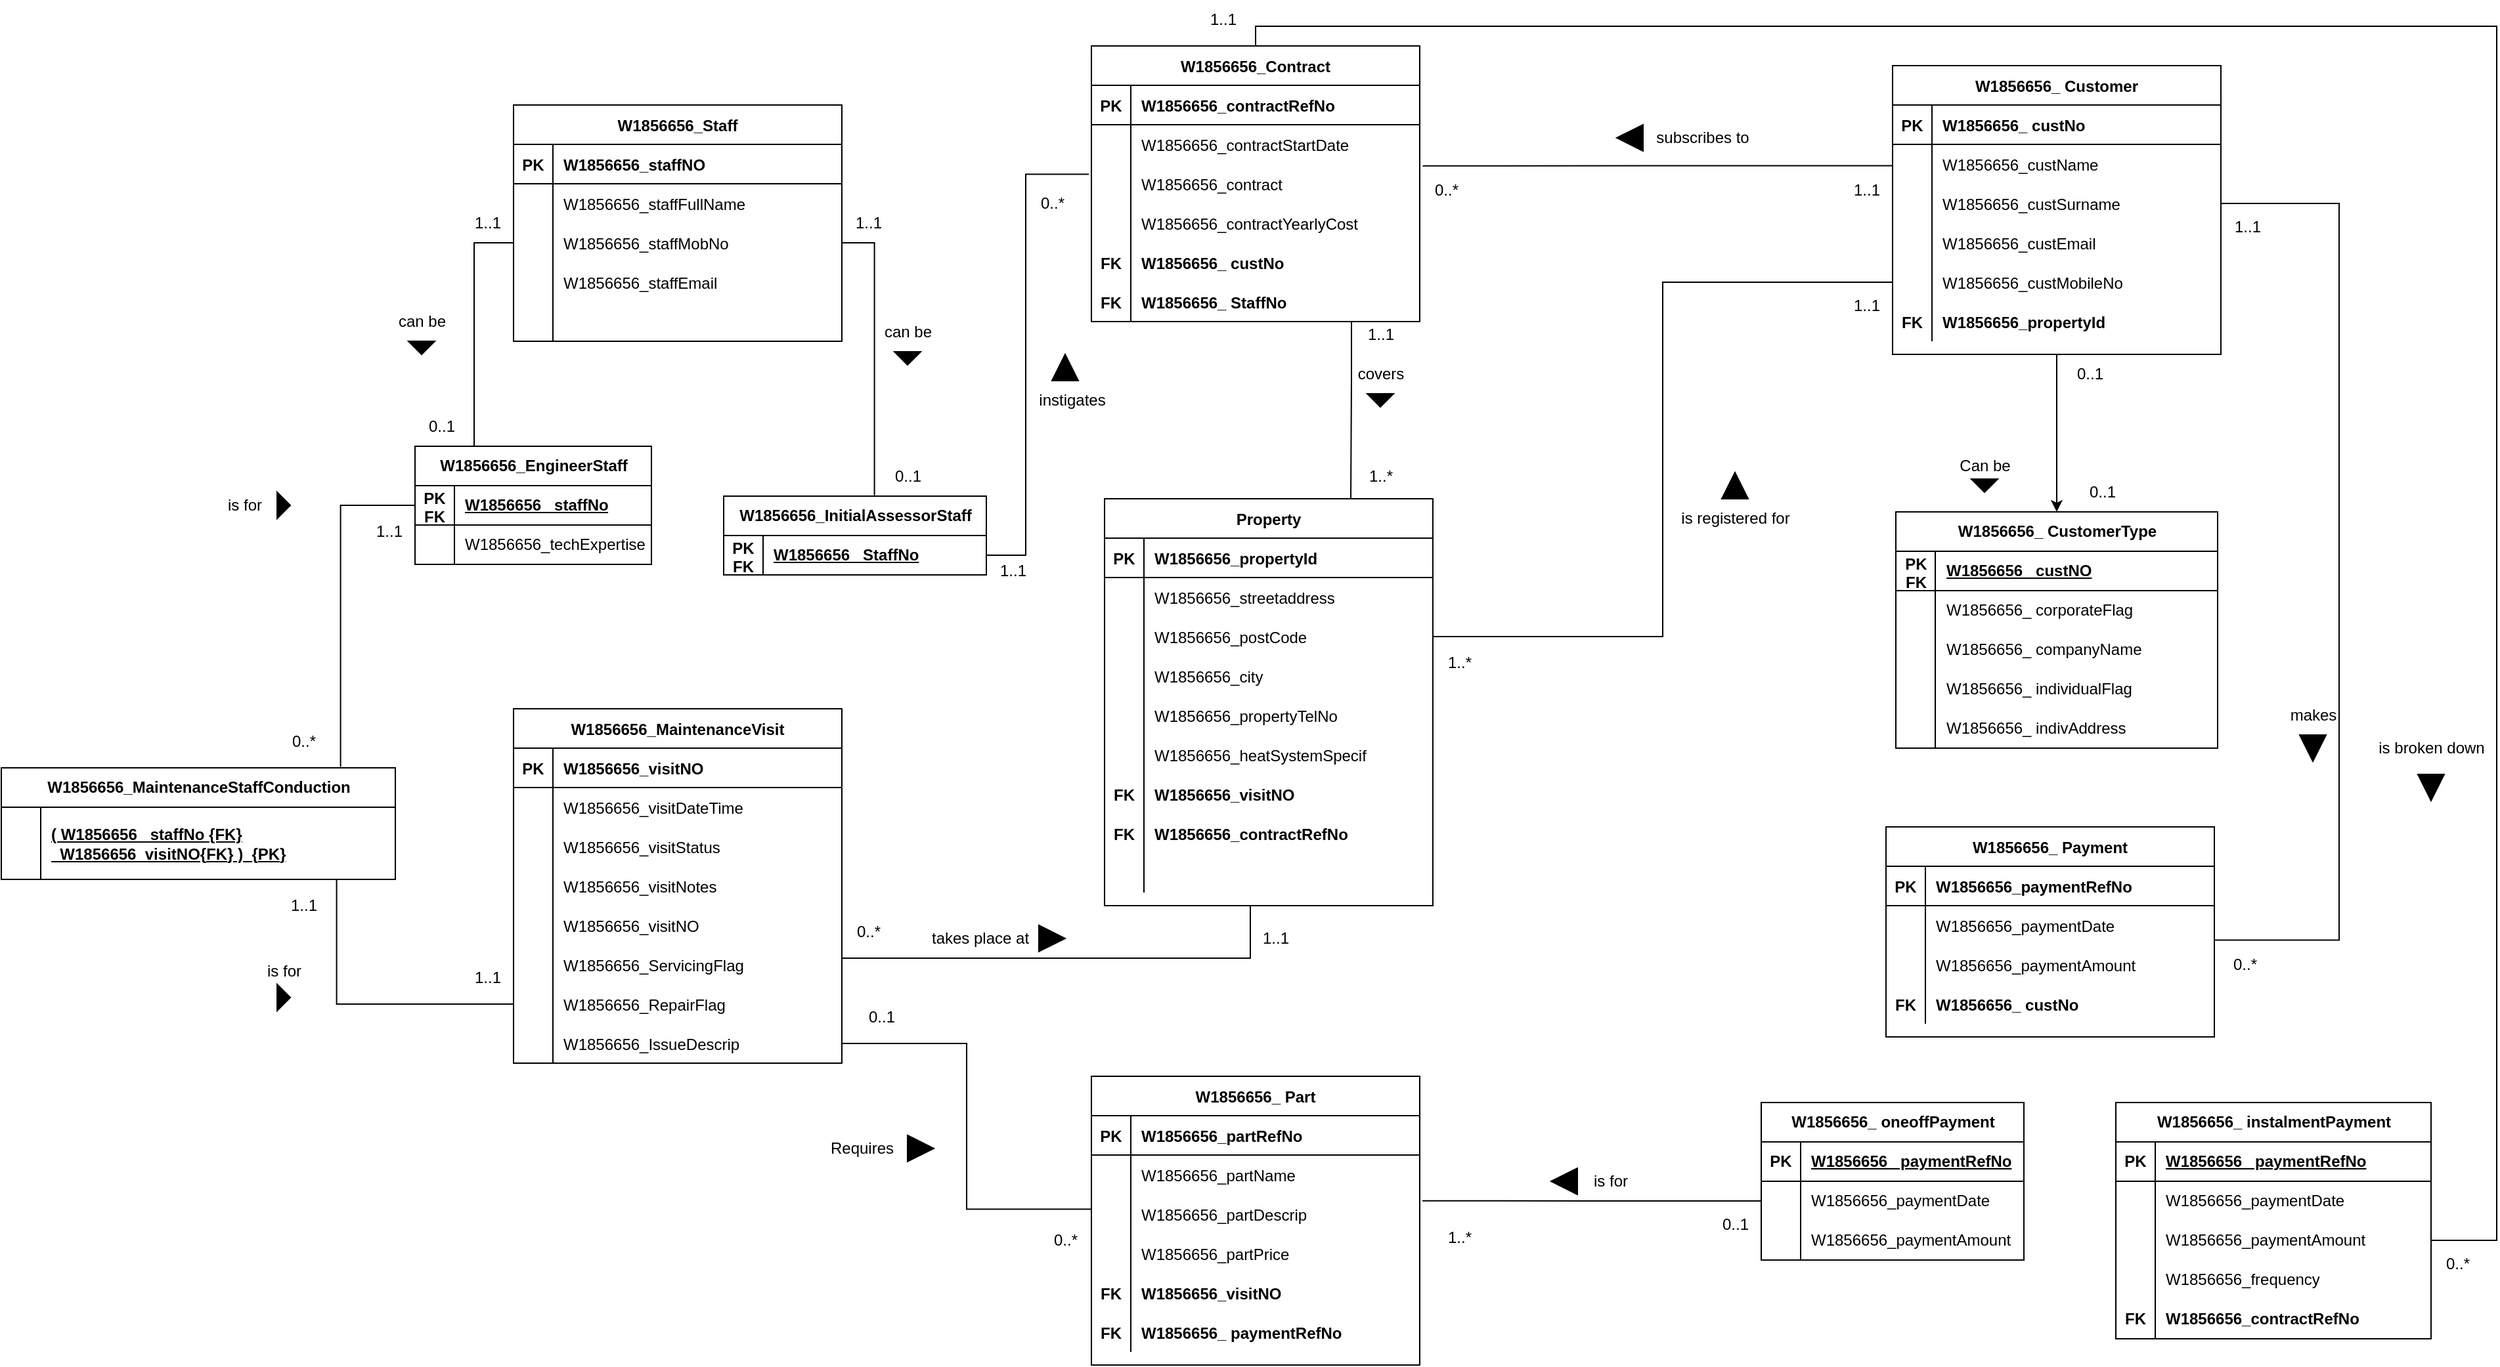 <mxfile version="21.5.0" type="device">
  <diagram id="R2lEEEUBdFMjLlhIrx00" name="Page-1">
    <mxGraphModel dx="3238" dy="1520" grid="1" gridSize="10" guides="1" tooltips="1" connect="1" arrows="1" fold="1" page="1" pageScale="1" pageWidth="850" pageHeight="1100" math="0" shadow="0" extFonts="Permanent Marker^https://fonts.googleapis.com/css?family=Permanent+Marker">
      <root>
        <mxCell id="0" />
        <mxCell id="1" parent="0" />
        <mxCell id="Sf977QOLTBIaCJPF7Wqo-265" style="edgeStyle=orthogonalEdgeStyle;rounded=0;orthogonalLoop=1;jettySize=auto;html=1;entryX=0.75;entryY=0;entryDx=0;entryDy=0;endArrow=none;endFill=0;" edge="1" parent="1" source="C-vyLk0tnHw3VtMMgP7b-2" target="Sf977QOLTBIaCJPF7Wqo-1">
          <mxGeometry relative="1" as="geometry">
            <Array as="points">
              <mxPoint x="758" y="328" />
              <mxPoint x="758" y="328" />
            </Array>
          </mxGeometry>
        </mxCell>
        <mxCell id="Sf977QOLTBIaCJPF7Wqo-303" style="edgeStyle=orthogonalEdgeStyle;rounded=0;orthogonalLoop=1;jettySize=auto;html=1;entryX=1;entryY=0.5;entryDx=0;entryDy=0;endArrow=none;endFill=0;" edge="1" parent="1" source="C-vyLk0tnHw3VtMMgP7b-2" target="Sf977QOLTBIaCJPF7Wqo-240">
          <mxGeometry relative="1" as="geometry">
            <Array as="points">
              <mxPoint x="685" y="60" />
              <mxPoint x="1630" y="60" />
              <mxPoint x="1630" y="985" />
            </Array>
          </mxGeometry>
        </mxCell>
        <mxCell id="C-vyLk0tnHw3VtMMgP7b-2" value="W1856656_Contract" style="shape=table;startSize=30;container=1;collapsible=1;childLayout=tableLayout;fixedRows=1;rowLines=0;fontStyle=1;align=center;resizeLast=1;" parent="1" vertex="1">
          <mxGeometry x="560" y="75" width="250" height="210" as="geometry" />
        </mxCell>
        <mxCell id="C-vyLk0tnHw3VtMMgP7b-3" value="" style="shape=partialRectangle;collapsible=0;dropTarget=0;pointerEvents=0;fillColor=none;points=[[0,0.5],[1,0.5]];portConstraint=eastwest;top=0;left=0;right=0;bottom=1;" parent="C-vyLk0tnHw3VtMMgP7b-2" vertex="1">
          <mxGeometry y="30" width="250" height="30" as="geometry" />
        </mxCell>
        <mxCell id="C-vyLk0tnHw3VtMMgP7b-4" value="PK" style="shape=partialRectangle;overflow=hidden;connectable=0;fillColor=none;top=0;left=0;bottom=0;right=0;fontStyle=1;" parent="C-vyLk0tnHw3VtMMgP7b-3" vertex="1">
          <mxGeometry width="30" height="30" as="geometry">
            <mxRectangle width="30" height="30" as="alternateBounds" />
          </mxGeometry>
        </mxCell>
        <mxCell id="C-vyLk0tnHw3VtMMgP7b-5" value="W1856656_contractRefNo" style="shape=partialRectangle;overflow=hidden;connectable=0;fillColor=none;top=0;left=0;bottom=0;right=0;align=left;spacingLeft=6;fontStyle=1;" parent="C-vyLk0tnHw3VtMMgP7b-3" vertex="1">
          <mxGeometry x="30" width="220" height="30" as="geometry">
            <mxRectangle width="220" height="30" as="alternateBounds" />
          </mxGeometry>
        </mxCell>
        <mxCell id="C-vyLk0tnHw3VtMMgP7b-6" value="" style="shape=partialRectangle;collapsible=0;dropTarget=0;pointerEvents=0;fillColor=none;points=[[0,0.5],[1,0.5]];portConstraint=eastwest;top=0;left=0;right=0;bottom=0;" parent="C-vyLk0tnHw3VtMMgP7b-2" vertex="1">
          <mxGeometry y="60" width="250" height="30" as="geometry" />
        </mxCell>
        <mxCell id="C-vyLk0tnHw3VtMMgP7b-7" value="" style="shape=partialRectangle;overflow=hidden;connectable=0;fillColor=none;top=0;left=0;bottom=0;right=0;" parent="C-vyLk0tnHw3VtMMgP7b-6" vertex="1">
          <mxGeometry width="30" height="30" as="geometry">
            <mxRectangle width="30" height="30" as="alternateBounds" />
          </mxGeometry>
        </mxCell>
        <mxCell id="C-vyLk0tnHw3VtMMgP7b-8" value="W1856656_contractStartDate" style="shape=partialRectangle;overflow=hidden;connectable=0;fillColor=none;top=0;left=0;bottom=0;right=0;align=left;spacingLeft=6;" parent="C-vyLk0tnHw3VtMMgP7b-6" vertex="1">
          <mxGeometry x="30" width="220" height="30" as="geometry">
            <mxRectangle width="220" height="30" as="alternateBounds" />
          </mxGeometry>
        </mxCell>
        <mxCell id="C-vyLk0tnHw3VtMMgP7b-9" value="" style="shape=partialRectangle;collapsible=0;dropTarget=0;pointerEvents=0;fillColor=none;points=[[0,0.5],[1,0.5]];portConstraint=eastwest;top=0;left=0;right=0;bottom=0;" parent="C-vyLk0tnHw3VtMMgP7b-2" vertex="1">
          <mxGeometry y="90" width="250" height="30" as="geometry" />
        </mxCell>
        <mxCell id="C-vyLk0tnHw3VtMMgP7b-10" value="" style="shape=partialRectangle;overflow=hidden;connectable=0;fillColor=none;top=0;left=0;bottom=0;right=0;" parent="C-vyLk0tnHw3VtMMgP7b-9" vertex="1">
          <mxGeometry width="30" height="30" as="geometry">
            <mxRectangle width="30" height="30" as="alternateBounds" />
          </mxGeometry>
        </mxCell>
        <mxCell id="C-vyLk0tnHw3VtMMgP7b-11" value="W1856656_contract" style="shape=partialRectangle;overflow=hidden;connectable=0;fillColor=none;top=0;left=0;bottom=0;right=0;align=left;spacingLeft=6;" parent="C-vyLk0tnHw3VtMMgP7b-9" vertex="1">
          <mxGeometry x="30" width="220" height="30" as="geometry">
            <mxRectangle width="220" height="30" as="alternateBounds" />
          </mxGeometry>
        </mxCell>
        <mxCell id="Sf977QOLTBIaCJPF7Wqo-69" style="shape=partialRectangle;collapsible=0;dropTarget=0;pointerEvents=0;fillColor=none;points=[[0,0.5],[1,0.5]];portConstraint=eastwest;top=0;left=0;right=0;bottom=0;" vertex="1" parent="C-vyLk0tnHw3VtMMgP7b-2">
          <mxGeometry y="120" width="250" height="30" as="geometry" />
        </mxCell>
        <mxCell id="Sf977QOLTBIaCJPF7Wqo-70" style="shape=partialRectangle;overflow=hidden;connectable=0;fillColor=none;top=0;left=0;bottom=0;right=0;" vertex="1" parent="Sf977QOLTBIaCJPF7Wqo-69">
          <mxGeometry width="30" height="30" as="geometry">
            <mxRectangle width="30" height="30" as="alternateBounds" />
          </mxGeometry>
        </mxCell>
        <mxCell id="Sf977QOLTBIaCJPF7Wqo-71" value="W1856656_contractYearlyCost" style="shape=partialRectangle;overflow=hidden;connectable=0;fillColor=none;top=0;left=0;bottom=0;right=0;align=left;spacingLeft=6;" vertex="1" parent="Sf977QOLTBIaCJPF7Wqo-69">
          <mxGeometry x="30" width="220" height="30" as="geometry">
            <mxRectangle width="220" height="30" as="alternateBounds" />
          </mxGeometry>
        </mxCell>
        <mxCell id="Sf977QOLTBIaCJPF7Wqo-345" style="shape=partialRectangle;collapsible=0;dropTarget=0;pointerEvents=0;fillColor=none;points=[[0,0.5],[1,0.5]];portConstraint=eastwest;top=0;left=0;right=0;bottom=0;" vertex="1" parent="C-vyLk0tnHw3VtMMgP7b-2">
          <mxGeometry y="150" width="250" height="30" as="geometry" />
        </mxCell>
        <mxCell id="Sf977QOLTBIaCJPF7Wqo-346" value="FK" style="shape=partialRectangle;overflow=hidden;connectable=0;fillColor=none;top=0;left=0;bottom=0;right=0;fontStyle=1" vertex="1" parent="Sf977QOLTBIaCJPF7Wqo-345">
          <mxGeometry width="30" height="30" as="geometry">
            <mxRectangle width="30" height="30" as="alternateBounds" />
          </mxGeometry>
        </mxCell>
        <mxCell id="Sf977QOLTBIaCJPF7Wqo-347" value="W1856656_ custNo" style="shape=partialRectangle;overflow=hidden;connectable=0;fillColor=none;top=0;left=0;bottom=0;right=0;align=left;spacingLeft=6;fontStyle=1" vertex="1" parent="Sf977QOLTBIaCJPF7Wqo-345">
          <mxGeometry x="30" width="220" height="30" as="geometry">
            <mxRectangle width="220" height="30" as="alternateBounds" />
          </mxGeometry>
        </mxCell>
        <mxCell id="Sf977QOLTBIaCJPF7Wqo-349" style="shape=partialRectangle;collapsible=0;dropTarget=0;pointerEvents=0;fillColor=none;points=[[0,0.5],[1,0.5]];portConstraint=eastwest;top=0;left=0;right=0;bottom=0;" vertex="1" parent="C-vyLk0tnHw3VtMMgP7b-2">
          <mxGeometry y="180" width="250" height="30" as="geometry" />
        </mxCell>
        <mxCell id="Sf977QOLTBIaCJPF7Wqo-350" value="FK" style="shape=partialRectangle;overflow=hidden;connectable=0;fillColor=none;top=0;left=0;bottom=0;right=0;fontStyle=1" vertex="1" parent="Sf977QOLTBIaCJPF7Wqo-349">
          <mxGeometry width="30" height="30" as="geometry">
            <mxRectangle width="30" height="30" as="alternateBounds" />
          </mxGeometry>
        </mxCell>
        <mxCell id="Sf977QOLTBIaCJPF7Wqo-351" value="W1856656_ StaffNo" style="shape=partialRectangle;overflow=hidden;connectable=0;fillColor=none;top=0;left=0;bottom=0;right=0;align=left;spacingLeft=6;fontStyle=1" vertex="1" parent="Sf977QOLTBIaCJPF7Wqo-349">
          <mxGeometry x="30" width="220" height="30" as="geometry">
            <mxRectangle width="220" height="30" as="alternateBounds" />
          </mxGeometry>
        </mxCell>
        <mxCell id="Sf977QOLTBIaCJPF7Wqo-216" style="edgeStyle=orthogonalEdgeStyle;rounded=0;orthogonalLoop=1;jettySize=auto;html=1;" edge="1" parent="1" source="C-vyLk0tnHw3VtMMgP7b-13" target="Sf977QOLTBIaCJPF7Wqo-200">
          <mxGeometry relative="1" as="geometry" />
        </mxCell>
        <mxCell id="C-vyLk0tnHw3VtMMgP7b-13" value="W1856656_ Customer" style="shape=table;startSize=30;container=1;collapsible=1;childLayout=tableLayout;fixedRows=1;rowLines=0;fontStyle=1;align=center;resizeLast=1;" parent="1" vertex="1">
          <mxGeometry x="1170" y="90" width="250" height="220" as="geometry" />
        </mxCell>
        <mxCell id="C-vyLk0tnHw3VtMMgP7b-14" value="" style="shape=partialRectangle;collapsible=0;dropTarget=0;pointerEvents=0;fillColor=none;points=[[0,0.5],[1,0.5]];portConstraint=eastwest;top=0;left=0;right=0;bottom=1;" parent="C-vyLk0tnHw3VtMMgP7b-13" vertex="1">
          <mxGeometry y="30" width="250" height="30" as="geometry" />
        </mxCell>
        <mxCell id="C-vyLk0tnHw3VtMMgP7b-15" value="PK" style="shape=partialRectangle;overflow=hidden;connectable=0;fillColor=none;top=0;left=0;bottom=0;right=0;fontStyle=1;" parent="C-vyLk0tnHw3VtMMgP7b-14" vertex="1">
          <mxGeometry width="30" height="30" as="geometry">
            <mxRectangle width="30" height="30" as="alternateBounds" />
          </mxGeometry>
        </mxCell>
        <mxCell id="C-vyLk0tnHw3VtMMgP7b-16" value="W1856656_ custNo" style="shape=partialRectangle;overflow=hidden;connectable=0;fillColor=none;top=0;left=0;bottom=0;right=0;align=left;spacingLeft=6;fontStyle=1;" parent="C-vyLk0tnHw3VtMMgP7b-14" vertex="1">
          <mxGeometry x="30" width="220" height="30" as="geometry">
            <mxRectangle width="220" height="30" as="alternateBounds" />
          </mxGeometry>
        </mxCell>
        <mxCell id="C-vyLk0tnHw3VtMMgP7b-17" value="" style="shape=partialRectangle;collapsible=0;dropTarget=0;pointerEvents=0;fillColor=none;points=[[0,0.5],[1,0.5]];portConstraint=eastwest;top=0;left=0;right=0;bottom=0;" parent="C-vyLk0tnHw3VtMMgP7b-13" vertex="1">
          <mxGeometry y="60" width="250" height="30" as="geometry" />
        </mxCell>
        <mxCell id="C-vyLk0tnHw3VtMMgP7b-18" value="" style="shape=partialRectangle;overflow=hidden;connectable=0;fillColor=none;top=0;left=0;bottom=0;right=0;" parent="C-vyLk0tnHw3VtMMgP7b-17" vertex="1">
          <mxGeometry width="30" height="30" as="geometry">
            <mxRectangle width="30" height="30" as="alternateBounds" />
          </mxGeometry>
        </mxCell>
        <mxCell id="C-vyLk0tnHw3VtMMgP7b-19" value="W1856656_custName" style="shape=partialRectangle;overflow=hidden;connectable=0;fillColor=none;top=0;left=0;bottom=0;right=0;align=left;spacingLeft=6;" parent="C-vyLk0tnHw3VtMMgP7b-17" vertex="1">
          <mxGeometry x="30" width="220" height="30" as="geometry">
            <mxRectangle width="220" height="30" as="alternateBounds" />
          </mxGeometry>
        </mxCell>
        <mxCell id="C-vyLk0tnHw3VtMMgP7b-20" value="" style="shape=partialRectangle;collapsible=0;dropTarget=0;pointerEvents=0;fillColor=none;points=[[0,0.5],[1,0.5]];portConstraint=eastwest;top=0;left=0;right=0;bottom=0;" parent="C-vyLk0tnHw3VtMMgP7b-13" vertex="1">
          <mxGeometry y="90" width="250" height="30" as="geometry" />
        </mxCell>
        <mxCell id="C-vyLk0tnHw3VtMMgP7b-21" value="" style="shape=partialRectangle;overflow=hidden;connectable=0;fillColor=none;top=0;left=0;bottom=0;right=0;" parent="C-vyLk0tnHw3VtMMgP7b-20" vertex="1">
          <mxGeometry width="30" height="30" as="geometry">
            <mxRectangle width="30" height="30" as="alternateBounds" />
          </mxGeometry>
        </mxCell>
        <mxCell id="C-vyLk0tnHw3VtMMgP7b-22" value="W1856656_custSurname" style="shape=partialRectangle;overflow=hidden;connectable=0;fillColor=none;top=0;left=0;bottom=0;right=0;align=left;spacingLeft=6;" parent="C-vyLk0tnHw3VtMMgP7b-20" vertex="1">
          <mxGeometry x="30" width="220" height="30" as="geometry">
            <mxRectangle width="220" height="30" as="alternateBounds" />
          </mxGeometry>
        </mxCell>
        <mxCell id="Sf977QOLTBIaCJPF7Wqo-87" style="shape=partialRectangle;collapsible=0;dropTarget=0;pointerEvents=0;fillColor=none;points=[[0,0.5],[1,0.5]];portConstraint=eastwest;top=0;left=0;right=0;bottom=0;" vertex="1" parent="C-vyLk0tnHw3VtMMgP7b-13">
          <mxGeometry y="120" width="250" height="30" as="geometry" />
        </mxCell>
        <mxCell id="Sf977QOLTBIaCJPF7Wqo-88" style="shape=partialRectangle;overflow=hidden;connectable=0;fillColor=none;top=0;left=0;bottom=0;right=0;" vertex="1" parent="Sf977QOLTBIaCJPF7Wqo-87">
          <mxGeometry width="30" height="30" as="geometry">
            <mxRectangle width="30" height="30" as="alternateBounds" />
          </mxGeometry>
        </mxCell>
        <mxCell id="Sf977QOLTBIaCJPF7Wqo-89" value="W1856656_custEmail" style="shape=partialRectangle;overflow=hidden;connectable=0;fillColor=none;top=0;left=0;bottom=0;right=0;align=left;spacingLeft=6;" vertex="1" parent="Sf977QOLTBIaCJPF7Wqo-87">
          <mxGeometry x="30" width="220" height="30" as="geometry">
            <mxRectangle width="220" height="30" as="alternateBounds" />
          </mxGeometry>
        </mxCell>
        <mxCell id="Sf977QOLTBIaCJPF7Wqo-90" style="shape=partialRectangle;collapsible=0;dropTarget=0;pointerEvents=0;fillColor=none;points=[[0,0.5],[1,0.5]];portConstraint=eastwest;top=0;left=0;right=0;bottom=0;" vertex="1" parent="C-vyLk0tnHw3VtMMgP7b-13">
          <mxGeometry y="150" width="250" height="30" as="geometry" />
        </mxCell>
        <mxCell id="Sf977QOLTBIaCJPF7Wqo-91" style="shape=partialRectangle;overflow=hidden;connectable=0;fillColor=none;top=0;left=0;bottom=0;right=0;" vertex="1" parent="Sf977QOLTBIaCJPF7Wqo-90">
          <mxGeometry width="30" height="30" as="geometry">
            <mxRectangle width="30" height="30" as="alternateBounds" />
          </mxGeometry>
        </mxCell>
        <mxCell id="Sf977QOLTBIaCJPF7Wqo-92" value="W1856656_custMobileNo" style="shape=partialRectangle;overflow=hidden;connectable=0;fillColor=none;top=0;left=0;bottom=0;right=0;align=left;spacingLeft=6;" vertex="1" parent="Sf977QOLTBIaCJPF7Wqo-90">
          <mxGeometry x="30" width="220" height="30" as="geometry">
            <mxRectangle width="220" height="30" as="alternateBounds" />
          </mxGeometry>
        </mxCell>
        <mxCell id="Sf977QOLTBIaCJPF7Wqo-339" style="shape=partialRectangle;collapsible=0;dropTarget=0;pointerEvents=0;fillColor=none;points=[[0,0.5],[1,0.5]];portConstraint=eastwest;top=0;left=0;right=0;bottom=0;" vertex="1" parent="C-vyLk0tnHw3VtMMgP7b-13">
          <mxGeometry y="180" width="250" height="30" as="geometry" />
        </mxCell>
        <mxCell id="Sf977QOLTBIaCJPF7Wqo-340" value="FK" style="shape=partialRectangle;overflow=hidden;connectable=0;fillColor=none;top=0;left=0;bottom=0;right=0;fontStyle=1" vertex="1" parent="Sf977QOLTBIaCJPF7Wqo-339">
          <mxGeometry width="30" height="30" as="geometry">
            <mxRectangle width="30" height="30" as="alternateBounds" />
          </mxGeometry>
        </mxCell>
        <mxCell id="Sf977QOLTBIaCJPF7Wqo-341" value="W1856656_propertyId" style="shape=partialRectangle;overflow=hidden;connectable=0;fillColor=none;top=0;left=0;bottom=0;right=0;align=left;spacingLeft=6;fontStyle=1" vertex="1" parent="Sf977QOLTBIaCJPF7Wqo-339">
          <mxGeometry x="30" width="220" height="30" as="geometry">
            <mxRectangle width="220" height="30" as="alternateBounds" />
          </mxGeometry>
        </mxCell>
        <mxCell id="C-vyLk0tnHw3VtMMgP7b-23" value="W1856656_Staff" style="shape=table;startSize=30;container=1;collapsible=1;childLayout=tableLayout;fixedRows=1;rowLines=0;fontStyle=1;align=center;resizeLast=1;" parent="1" vertex="1">
          <mxGeometry x="120" y="120" width="250" height="180" as="geometry" />
        </mxCell>
        <mxCell id="C-vyLk0tnHw3VtMMgP7b-24" value="" style="shape=partialRectangle;collapsible=0;dropTarget=0;pointerEvents=0;fillColor=none;points=[[0,0.5],[1,0.5]];portConstraint=eastwest;top=0;left=0;right=0;bottom=1;" parent="C-vyLk0tnHw3VtMMgP7b-23" vertex="1">
          <mxGeometry y="30" width="250" height="30" as="geometry" />
        </mxCell>
        <mxCell id="C-vyLk0tnHw3VtMMgP7b-25" value="PK" style="shape=partialRectangle;overflow=hidden;connectable=0;fillColor=none;top=0;left=0;bottom=0;right=0;fontStyle=1;" parent="C-vyLk0tnHw3VtMMgP7b-24" vertex="1">
          <mxGeometry width="30" height="30" as="geometry">
            <mxRectangle width="30" height="30" as="alternateBounds" />
          </mxGeometry>
        </mxCell>
        <mxCell id="C-vyLk0tnHw3VtMMgP7b-26" value="W1856656_staffNO" style="shape=partialRectangle;overflow=hidden;connectable=0;fillColor=none;top=0;left=0;bottom=0;right=0;align=left;spacingLeft=6;fontStyle=1;" parent="C-vyLk0tnHw3VtMMgP7b-24" vertex="1">
          <mxGeometry x="30" width="220" height="30" as="geometry">
            <mxRectangle width="220" height="30" as="alternateBounds" />
          </mxGeometry>
        </mxCell>
        <mxCell id="C-vyLk0tnHw3VtMMgP7b-27" value="" style="shape=partialRectangle;collapsible=0;dropTarget=0;pointerEvents=0;fillColor=none;points=[[0,0.5],[1,0.5]];portConstraint=eastwest;top=0;left=0;right=0;bottom=0;" parent="C-vyLk0tnHw3VtMMgP7b-23" vertex="1">
          <mxGeometry y="60" width="250" height="30" as="geometry" />
        </mxCell>
        <mxCell id="C-vyLk0tnHw3VtMMgP7b-28" value="" style="shape=partialRectangle;overflow=hidden;connectable=0;fillColor=none;top=0;left=0;bottom=0;right=0;" parent="C-vyLk0tnHw3VtMMgP7b-27" vertex="1">
          <mxGeometry width="30" height="30" as="geometry">
            <mxRectangle width="30" height="30" as="alternateBounds" />
          </mxGeometry>
        </mxCell>
        <mxCell id="C-vyLk0tnHw3VtMMgP7b-29" value="W1856656_staffFullName" style="shape=partialRectangle;overflow=hidden;connectable=0;fillColor=none;top=0;left=0;bottom=0;right=0;align=left;spacingLeft=6;" parent="C-vyLk0tnHw3VtMMgP7b-27" vertex="1">
          <mxGeometry x="30" width="220" height="30" as="geometry">
            <mxRectangle width="220" height="30" as="alternateBounds" />
          </mxGeometry>
        </mxCell>
        <mxCell id="Sf977QOLTBIaCJPF7Wqo-41" style="shape=partialRectangle;collapsible=0;dropTarget=0;pointerEvents=0;fillColor=none;points=[[0,0.5],[1,0.5]];portConstraint=eastwest;top=0;left=0;right=0;bottom=0;" vertex="1" parent="C-vyLk0tnHw3VtMMgP7b-23">
          <mxGeometry y="90" width="250" height="30" as="geometry" />
        </mxCell>
        <mxCell id="Sf977QOLTBIaCJPF7Wqo-42" style="shape=partialRectangle;overflow=hidden;connectable=0;fillColor=none;top=0;left=0;bottom=0;right=0;" vertex="1" parent="Sf977QOLTBIaCJPF7Wqo-41">
          <mxGeometry width="30" height="30" as="geometry">
            <mxRectangle width="30" height="30" as="alternateBounds" />
          </mxGeometry>
        </mxCell>
        <mxCell id="Sf977QOLTBIaCJPF7Wqo-43" value="W1856656_staffMobNo" style="shape=partialRectangle;overflow=hidden;connectable=0;fillColor=none;top=0;left=0;bottom=0;right=0;align=left;spacingLeft=6;" vertex="1" parent="Sf977QOLTBIaCJPF7Wqo-41">
          <mxGeometry x="30" width="220" height="30" as="geometry">
            <mxRectangle width="220" height="30" as="alternateBounds" />
          </mxGeometry>
        </mxCell>
        <mxCell id="Sf977QOLTBIaCJPF7Wqo-44" style="shape=partialRectangle;collapsible=0;dropTarget=0;pointerEvents=0;fillColor=none;points=[[0,0.5],[1,0.5]];portConstraint=eastwest;top=0;left=0;right=0;bottom=0;" vertex="1" parent="C-vyLk0tnHw3VtMMgP7b-23">
          <mxGeometry y="120" width="250" height="30" as="geometry" />
        </mxCell>
        <mxCell id="Sf977QOLTBIaCJPF7Wqo-45" style="shape=partialRectangle;overflow=hidden;connectable=0;fillColor=none;top=0;left=0;bottom=0;right=0;" vertex="1" parent="Sf977QOLTBIaCJPF7Wqo-44">
          <mxGeometry width="30" height="30" as="geometry">
            <mxRectangle width="30" height="30" as="alternateBounds" />
          </mxGeometry>
        </mxCell>
        <mxCell id="Sf977QOLTBIaCJPF7Wqo-46" value="W1856656_staffEmail" style="shape=partialRectangle;overflow=hidden;connectable=0;fillColor=none;top=0;left=0;bottom=0;right=0;align=left;spacingLeft=6;" vertex="1" parent="Sf977QOLTBIaCJPF7Wqo-44">
          <mxGeometry x="30" width="220" height="30" as="geometry">
            <mxRectangle width="220" height="30" as="alternateBounds" />
          </mxGeometry>
        </mxCell>
        <mxCell id="Sf977QOLTBIaCJPF7Wqo-47" style="shape=partialRectangle;collapsible=0;dropTarget=0;pointerEvents=0;fillColor=none;points=[[0,0.5],[1,0.5]];portConstraint=eastwest;top=0;left=0;right=0;bottom=0;" vertex="1" parent="C-vyLk0tnHw3VtMMgP7b-23">
          <mxGeometry y="150" width="250" height="30" as="geometry" />
        </mxCell>
        <mxCell id="Sf977QOLTBIaCJPF7Wqo-48" style="shape=partialRectangle;overflow=hidden;connectable=0;fillColor=none;top=0;left=0;bottom=0;right=0;" vertex="1" parent="Sf977QOLTBIaCJPF7Wqo-47">
          <mxGeometry width="30" height="30" as="geometry">
            <mxRectangle width="30" height="30" as="alternateBounds" />
          </mxGeometry>
        </mxCell>
        <mxCell id="Sf977QOLTBIaCJPF7Wqo-49" style="shape=partialRectangle;overflow=hidden;connectable=0;fillColor=none;top=0;left=0;bottom=0;right=0;align=left;spacingLeft=6;" vertex="1" parent="Sf977QOLTBIaCJPF7Wqo-47">
          <mxGeometry x="30" width="220" height="30" as="geometry">
            <mxRectangle width="220" height="30" as="alternateBounds" />
          </mxGeometry>
        </mxCell>
        <mxCell id="Sf977QOLTBIaCJPF7Wqo-1" value="Property" style="shape=table;startSize=30;container=1;collapsible=1;childLayout=tableLayout;fixedRows=1;rowLines=0;fontStyle=1;align=center;resizeLast=1;" vertex="1" parent="1">
          <mxGeometry x="570" y="420" width="250" height="310" as="geometry" />
        </mxCell>
        <mxCell id="Sf977QOLTBIaCJPF7Wqo-2" value="" style="shape=partialRectangle;collapsible=0;dropTarget=0;pointerEvents=0;fillColor=none;points=[[0,0.5],[1,0.5]];portConstraint=eastwest;top=0;left=0;right=0;bottom=1;" vertex="1" parent="Sf977QOLTBIaCJPF7Wqo-1">
          <mxGeometry y="30" width="250" height="30" as="geometry" />
        </mxCell>
        <mxCell id="Sf977QOLTBIaCJPF7Wqo-3" value="PK" style="shape=partialRectangle;overflow=hidden;connectable=0;fillColor=none;top=0;left=0;bottom=0;right=0;fontStyle=1;" vertex="1" parent="Sf977QOLTBIaCJPF7Wqo-2">
          <mxGeometry width="30" height="30" as="geometry">
            <mxRectangle width="30" height="30" as="alternateBounds" />
          </mxGeometry>
        </mxCell>
        <mxCell id="Sf977QOLTBIaCJPF7Wqo-4" value="W1856656_propertyId" style="shape=partialRectangle;overflow=hidden;connectable=0;fillColor=none;top=0;left=0;bottom=0;right=0;align=left;spacingLeft=6;fontStyle=1;" vertex="1" parent="Sf977QOLTBIaCJPF7Wqo-2">
          <mxGeometry x="30" width="220" height="30" as="geometry">
            <mxRectangle width="220" height="30" as="alternateBounds" />
          </mxGeometry>
        </mxCell>
        <mxCell id="Sf977QOLTBIaCJPF7Wqo-5" value="" style="shape=partialRectangle;collapsible=0;dropTarget=0;pointerEvents=0;fillColor=none;points=[[0,0.5],[1,0.5]];portConstraint=eastwest;top=0;left=0;right=0;bottom=0;" vertex="1" parent="Sf977QOLTBIaCJPF7Wqo-1">
          <mxGeometry y="60" width="250" height="30" as="geometry" />
        </mxCell>
        <mxCell id="Sf977QOLTBIaCJPF7Wqo-6" value="" style="shape=partialRectangle;overflow=hidden;connectable=0;fillColor=none;top=0;left=0;bottom=0;right=0;" vertex="1" parent="Sf977QOLTBIaCJPF7Wqo-5">
          <mxGeometry width="30" height="30" as="geometry">
            <mxRectangle width="30" height="30" as="alternateBounds" />
          </mxGeometry>
        </mxCell>
        <mxCell id="Sf977QOLTBIaCJPF7Wqo-7" value="W1856656_streetaddress" style="shape=partialRectangle;overflow=hidden;connectable=0;fillColor=none;top=0;left=0;bottom=0;right=0;align=left;spacingLeft=6;" vertex="1" parent="Sf977QOLTBIaCJPF7Wqo-5">
          <mxGeometry x="30" width="220" height="30" as="geometry">
            <mxRectangle width="220" height="30" as="alternateBounds" />
          </mxGeometry>
        </mxCell>
        <mxCell id="Sf977QOLTBIaCJPF7Wqo-8" value="" style="shape=partialRectangle;collapsible=0;dropTarget=0;pointerEvents=0;fillColor=none;points=[[0,0.5],[1,0.5]];portConstraint=eastwest;top=0;left=0;right=0;bottom=0;" vertex="1" parent="Sf977QOLTBIaCJPF7Wqo-1">
          <mxGeometry y="90" width="250" height="30" as="geometry" />
        </mxCell>
        <mxCell id="Sf977QOLTBIaCJPF7Wqo-9" value="" style="shape=partialRectangle;overflow=hidden;connectable=0;fillColor=none;top=0;left=0;bottom=0;right=0;" vertex="1" parent="Sf977QOLTBIaCJPF7Wqo-8">
          <mxGeometry width="30" height="30" as="geometry">
            <mxRectangle width="30" height="30" as="alternateBounds" />
          </mxGeometry>
        </mxCell>
        <mxCell id="Sf977QOLTBIaCJPF7Wqo-10" value="W1856656_postCode" style="shape=partialRectangle;overflow=hidden;connectable=0;fillColor=none;top=0;left=0;bottom=0;right=0;align=left;spacingLeft=6;" vertex="1" parent="Sf977QOLTBIaCJPF7Wqo-8">
          <mxGeometry x="30" width="220" height="30" as="geometry">
            <mxRectangle width="220" height="30" as="alternateBounds" />
          </mxGeometry>
        </mxCell>
        <mxCell id="Sf977QOLTBIaCJPF7Wqo-72" style="shape=partialRectangle;collapsible=0;dropTarget=0;pointerEvents=0;fillColor=none;points=[[0,0.5],[1,0.5]];portConstraint=eastwest;top=0;left=0;right=0;bottom=0;" vertex="1" parent="Sf977QOLTBIaCJPF7Wqo-1">
          <mxGeometry y="120" width="250" height="30" as="geometry" />
        </mxCell>
        <mxCell id="Sf977QOLTBIaCJPF7Wqo-73" style="shape=partialRectangle;overflow=hidden;connectable=0;fillColor=none;top=0;left=0;bottom=0;right=0;" vertex="1" parent="Sf977QOLTBIaCJPF7Wqo-72">
          <mxGeometry width="30" height="30" as="geometry">
            <mxRectangle width="30" height="30" as="alternateBounds" />
          </mxGeometry>
        </mxCell>
        <mxCell id="Sf977QOLTBIaCJPF7Wqo-74" value="W1856656_city" style="shape=partialRectangle;overflow=hidden;connectable=0;fillColor=none;top=0;left=0;bottom=0;right=0;align=left;spacingLeft=6;" vertex="1" parent="Sf977QOLTBIaCJPF7Wqo-72">
          <mxGeometry x="30" width="220" height="30" as="geometry">
            <mxRectangle width="220" height="30" as="alternateBounds" />
          </mxGeometry>
        </mxCell>
        <mxCell id="Sf977QOLTBIaCJPF7Wqo-75" style="shape=partialRectangle;collapsible=0;dropTarget=0;pointerEvents=0;fillColor=none;points=[[0,0.5],[1,0.5]];portConstraint=eastwest;top=0;left=0;right=0;bottom=0;" vertex="1" parent="Sf977QOLTBIaCJPF7Wqo-1">
          <mxGeometry y="150" width="250" height="30" as="geometry" />
        </mxCell>
        <mxCell id="Sf977QOLTBIaCJPF7Wqo-76" style="shape=partialRectangle;overflow=hidden;connectable=0;fillColor=none;top=0;left=0;bottom=0;right=0;" vertex="1" parent="Sf977QOLTBIaCJPF7Wqo-75">
          <mxGeometry width="30" height="30" as="geometry">
            <mxRectangle width="30" height="30" as="alternateBounds" />
          </mxGeometry>
        </mxCell>
        <mxCell id="Sf977QOLTBIaCJPF7Wqo-77" value="W1856656_propertyTelNo" style="shape=partialRectangle;overflow=hidden;connectable=0;fillColor=none;top=0;left=0;bottom=0;right=0;align=left;spacingLeft=6;" vertex="1" parent="Sf977QOLTBIaCJPF7Wqo-75">
          <mxGeometry x="30" width="220" height="30" as="geometry">
            <mxRectangle width="220" height="30" as="alternateBounds" />
          </mxGeometry>
        </mxCell>
        <mxCell id="Sf977QOLTBIaCJPF7Wqo-78" style="shape=partialRectangle;collapsible=0;dropTarget=0;pointerEvents=0;fillColor=none;points=[[0,0.5],[1,0.5]];portConstraint=eastwest;top=0;left=0;right=0;bottom=0;" vertex="1" parent="Sf977QOLTBIaCJPF7Wqo-1">
          <mxGeometry y="180" width="250" height="30" as="geometry" />
        </mxCell>
        <mxCell id="Sf977QOLTBIaCJPF7Wqo-79" style="shape=partialRectangle;overflow=hidden;connectable=0;fillColor=none;top=0;left=0;bottom=0;right=0;" vertex="1" parent="Sf977QOLTBIaCJPF7Wqo-78">
          <mxGeometry width="30" height="30" as="geometry">
            <mxRectangle width="30" height="30" as="alternateBounds" />
          </mxGeometry>
        </mxCell>
        <mxCell id="Sf977QOLTBIaCJPF7Wqo-80" value="W1856656_heatSystemSpecif" style="shape=partialRectangle;overflow=hidden;connectable=0;fillColor=none;top=0;left=0;bottom=0;right=0;align=left;spacingLeft=6;" vertex="1" parent="Sf977QOLTBIaCJPF7Wqo-78">
          <mxGeometry x="30" width="220" height="30" as="geometry">
            <mxRectangle width="220" height="30" as="alternateBounds" />
          </mxGeometry>
        </mxCell>
        <mxCell id="Sf977QOLTBIaCJPF7Wqo-329" style="shape=partialRectangle;collapsible=0;dropTarget=0;pointerEvents=0;fillColor=none;points=[[0,0.5],[1,0.5]];portConstraint=eastwest;top=0;left=0;right=0;bottom=0;" vertex="1" parent="Sf977QOLTBIaCJPF7Wqo-1">
          <mxGeometry y="210" width="250" height="30" as="geometry" />
        </mxCell>
        <mxCell id="Sf977QOLTBIaCJPF7Wqo-330" value="FK" style="shape=partialRectangle;overflow=hidden;connectable=0;fillColor=none;top=0;left=0;bottom=0;right=0;fontStyle=1" vertex="1" parent="Sf977QOLTBIaCJPF7Wqo-329">
          <mxGeometry width="30" height="30" as="geometry">
            <mxRectangle width="30" height="30" as="alternateBounds" />
          </mxGeometry>
        </mxCell>
        <mxCell id="Sf977QOLTBIaCJPF7Wqo-331" value="W1856656_visitNO" style="shape=partialRectangle;overflow=hidden;connectable=0;fillColor=none;top=0;left=0;bottom=0;right=0;align=left;spacingLeft=6;fontStyle=1" vertex="1" parent="Sf977QOLTBIaCJPF7Wqo-329">
          <mxGeometry x="30" width="220" height="30" as="geometry">
            <mxRectangle width="220" height="30" as="alternateBounds" />
          </mxGeometry>
        </mxCell>
        <mxCell id="Sf977QOLTBIaCJPF7Wqo-332" style="shape=partialRectangle;collapsible=0;dropTarget=0;pointerEvents=0;fillColor=none;points=[[0,0.5],[1,0.5]];portConstraint=eastwest;top=0;left=0;right=0;bottom=0;" vertex="1" parent="Sf977QOLTBIaCJPF7Wqo-1">
          <mxGeometry y="240" width="250" height="30" as="geometry" />
        </mxCell>
        <mxCell id="Sf977QOLTBIaCJPF7Wqo-333" value="FK" style="shape=partialRectangle;overflow=hidden;connectable=0;fillColor=none;top=0;left=0;bottom=0;right=0;fontStyle=1" vertex="1" parent="Sf977QOLTBIaCJPF7Wqo-332">
          <mxGeometry width="30" height="30" as="geometry">
            <mxRectangle width="30" height="30" as="alternateBounds" />
          </mxGeometry>
        </mxCell>
        <mxCell id="Sf977QOLTBIaCJPF7Wqo-334" value="W1856656_contractRefNo" style="shape=partialRectangle;overflow=hidden;connectable=0;fillColor=none;top=0;left=0;bottom=0;right=0;align=left;spacingLeft=6;fontStyle=1" vertex="1" parent="Sf977QOLTBIaCJPF7Wqo-332">
          <mxGeometry x="30" width="220" height="30" as="geometry">
            <mxRectangle width="220" height="30" as="alternateBounds" />
          </mxGeometry>
        </mxCell>
        <mxCell id="Sf977QOLTBIaCJPF7Wqo-336" style="shape=partialRectangle;collapsible=0;dropTarget=0;pointerEvents=0;fillColor=none;points=[[0,0.5],[1,0.5]];portConstraint=eastwest;top=0;left=0;right=0;bottom=0;" vertex="1" parent="Sf977QOLTBIaCJPF7Wqo-1">
          <mxGeometry y="270" width="250" height="30" as="geometry" />
        </mxCell>
        <mxCell id="Sf977QOLTBIaCJPF7Wqo-337" style="shape=partialRectangle;overflow=hidden;connectable=0;fillColor=none;top=0;left=0;bottom=0;right=0;fontStyle=1" vertex="1" parent="Sf977QOLTBIaCJPF7Wqo-336">
          <mxGeometry width="30" height="30" as="geometry">
            <mxRectangle width="30" height="30" as="alternateBounds" />
          </mxGeometry>
        </mxCell>
        <mxCell id="Sf977QOLTBIaCJPF7Wqo-338" style="shape=partialRectangle;overflow=hidden;connectable=0;fillColor=none;top=0;left=0;bottom=0;right=0;align=left;spacingLeft=6;fontStyle=1" vertex="1" parent="Sf977QOLTBIaCJPF7Wqo-336">
          <mxGeometry x="30" width="220" height="30" as="geometry">
            <mxRectangle width="220" height="30" as="alternateBounds" />
          </mxGeometry>
        </mxCell>
        <mxCell id="Sf977QOLTBIaCJPF7Wqo-11" value="W1856656_MaintenanceVisit" style="shape=table;startSize=30;container=1;collapsible=1;childLayout=tableLayout;fixedRows=1;rowLines=0;fontStyle=1;align=center;resizeLast=1;" vertex="1" parent="1">
          <mxGeometry x="120" y="580" width="250" height="270" as="geometry" />
        </mxCell>
        <mxCell id="Sf977QOLTBIaCJPF7Wqo-12" value="" style="shape=partialRectangle;collapsible=0;dropTarget=0;pointerEvents=0;fillColor=none;points=[[0,0.5],[1,0.5]];portConstraint=eastwest;top=0;left=0;right=0;bottom=1;" vertex="1" parent="Sf977QOLTBIaCJPF7Wqo-11">
          <mxGeometry y="30" width="250" height="30" as="geometry" />
        </mxCell>
        <mxCell id="Sf977QOLTBIaCJPF7Wqo-13" value="PK" style="shape=partialRectangle;overflow=hidden;connectable=0;fillColor=none;top=0;left=0;bottom=0;right=0;fontStyle=1;" vertex="1" parent="Sf977QOLTBIaCJPF7Wqo-12">
          <mxGeometry width="30" height="30" as="geometry">
            <mxRectangle width="30" height="30" as="alternateBounds" />
          </mxGeometry>
        </mxCell>
        <mxCell id="Sf977QOLTBIaCJPF7Wqo-14" value="W1856656_visitNO" style="shape=partialRectangle;overflow=hidden;connectable=0;fillColor=none;top=0;left=0;bottom=0;right=0;align=left;spacingLeft=6;fontStyle=1;" vertex="1" parent="Sf977QOLTBIaCJPF7Wqo-12">
          <mxGeometry x="30" width="220" height="30" as="geometry">
            <mxRectangle width="220" height="30" as="alternateBounds" />
          </mxGeometry>
        </mxCell>
        <mxCell id="Sf977QOLTBIaCJPF7Wqo-15" value="" style="shape=partialRectangle;collapsible=0;dropTarget=0;pointerEvents=0;fillColor=none;points=[[0,0.5],[1,0.5]];portConstraint=eastwest;top=0;left=0;right=0;bottom=0;" vertex="1" parent="Sf977QOLTBIaCJPF7Wqo-11">
          <mxGeometry y="60" width="250" height="30" as="geometry" />
        </mxCell>
        <mxCell id="Sf977QOLTBIaCJPF7Wqo-16" value="" style="shape=partialRectangle;overflow=hidden;connectable=0;fillColor=none;top=0;left=0;bottom=0;right=0;" vertex="1" parent="Sf977QOLTBIaCJPF7Wqo-15">
          <mxGeometry width="30" height="30" as="geometry">
            <mxRectangle width="30" height="30" as="alternateBounds" />
          </mxGeometry>
        </mxCell>
        <mxCell id="Sf977QOLTBIaCJPF7Wqo-17" value="W1856656_visitDateTime" style="shape=partialRectangle;overflow=hidden;connectable=0;fillColor=none;top=0;left=0;bottom=0;right=0;align=left;spacingLeft=6;" vertex="1" parent="Sf977QOLTBIaCJPF7Wqo-15">
          <mxGeometry x="30" width="220" height="30" as="geometry">
            <mxRectangle width="220" height="30" as="alternateBounds" />
          </mxGeometry>
        </mxCell>
        <mxCell id="Sf977QOLTBIaCJPF7Wqo-18" value="" style="shape=partialRectangle;collapsible=0;dropTarget=0;pointerEvents=0;fillColor=none;points=[[0,0.5],[1,0.5]];portConstraint=eastwest;top=0;left=0;right=0;bottom=0;" vertex="1" parent="Sf977QOLTBIaCJPF7Wqo-11">
          <mxGeometry y="90" width="250" height="30" as="geometry" />
        </mxCell>
        <mxCell id="Sf977QOLTBIaCJPF7Wqo-19" value="" style="shape=partialRectangle;overflow=hidden;connectable=0;fillColor=none;top=0;left=0;bottom=0;right=0;" vertex="1" parent="Sf977QOLTBIaCJPF7Wqo-18">
          <mxGeometry width="30" height="30" as="geometry">
            <mxRectangle width="30" height="30" as="alternateBounds" />
          </mxGeometry>
        </mxCell>
        <mxCell id="Sf977QOLTBIaCJPF7Wqo-20" value="W1856656_visitStatus" style="shape=partialRectangle;overflow=hidden;connectable=0;fillColor=none;top=0;left=0;bottom=0;right=0;align=left;spacingLeft=6;" vertex="1" parent="Sf977QOLTBIaCJPF7Wqo-18">
          <mxGeometry x="30" width="220" height="30" as="geometry">
            <mxRectangle width="220" height="30" as="alternateBounds" />
          </mxGeometry>
        </mxCell>
        <mxCell id="Sf977QOLTBIaCJPF7Wqo-50" style="shape=partialRectangle;collapsible=0;dropTarget=0;pointerEvents=0;fillColor=none;points=[[0,0.5],[1,0.5]];portConstraint=eastwest;top=0;left=0;right=0;bottom=0;" vertex="1" parent="Sf977QOLTBIaCJPF7Wqo-11">
          <mxGeometry y="120" width="250" height="30" as="geometry" />
        </mxCell>
        <mxCell id="Sf977QOLTBIaCJPF7Wqo-51" style="shape=partialRectangle;overflow=hidden;connectable=0;fillColor=none;top=0;left=0;bottom=0;right=0;" vertex="1" parent="Sf977QOLTBIaCJPF7Wqo-50">
          <mxGeometry width="30" height="30" as="geometry">
            <mxRectangle width="30" height="30" as="alternateBounds" />
          </mxGeometry>
        </mxCell>
        <mxCell id="Sf977QOLTBIaCJPF7Wqo-52" value="W1856656_visitNotes" style="shape=partialRectangle;overflow=hidden;connectable=0;fillColor=none;top=0;left=0;bottom=0;right=0;align=left;spacingLeft=6;" vertex="1" parent="Sf977QOLTBIaCJPF7Wqo-50">
          <mxGeometry x="30" width="220" height="30" as="geometry">
            <mxRectangle width="220" height="30" as="alternateBounds" />
          </mxGeometry>
        </mxCell>
        <mxCell id="Sf977QOLTBIaCJPF7Wqo-132" style="shape=partialRectangle;collapsible=0;dropTarget=0;pointerEvents=0;fillColor=none;points=[[0,0.5],[1,0.5]];portConstraint=eastwest;top=0;left=0;right=0;bottom=0;" vertex="1" parent="Sf977QOLTBIaCJPF7Wqo-11">
          <mxGeometry y="150" width="250" height="30" as="geometry" />
        </mxCell>
        <mxCell id="Sf977QOLTBIaCJPF7Wqo-133" style="shape=partialRectangle;overflow=hidden;connectable=0;fillColor=none;top=0;left=0;bottom=0;right=0;" vertex="1" parent="Sf977QOLTBIaCJPF7Wqo-132">
          <mxGeometry width="30" height="30" as="geometry">
            <mxRectangle width="30" height="30" as="alternateBounds" />
          </mxGeometry>
        </mxCell>
        <mxCell id="Sf977QOLTBIaCJPF7Wqo-134" value="W1856656_visitNO" style="shape=partialRectangle;overflow=hidden;connectable=0;fillColor=none;top=0;left=0;bottom=0;right=0;align=left;spacingLeft=6;" vertex="1" parent="Sf977QOLTBIaCJPF7Wqo-132">
          <mxGeometry x="30" width="220" height="30" as="geometry">
            <mxRectangle width="220" height="30" as="alternateBounds" />
          </mxGeometry>
        </mxCell>
        <mxCell id="Sf977QOLTBIaCJPF7Wqo-129" style="shape=partialRectangle;collapsible=0;dropTarget=0;pointerEvents=0;fillColor=none;points=[[0,0.5],[1,0.5]];portConstraint=eastwest;top=0;left=0;right=0;bottom=0;" vertex="1" parent="Sf977QOLTBIaCJPF7Wqo-11">
          <mxGeometry y="180" width="250" height="30" as="geometry" />
        </mxCell>
        <mxCell id="Sf977QOLTBIaCJPF7Wqo-130" style="shape=partialRectangle;overflow=hidden;connectable=0;fillColor=none;top=0;left=0;bottom=0;right=0;" vertex="1" parent="Sf977QOLTBIaCJPF7Wqo-129">
          <mxGeometry width="30" height="30" as="geometry">
            <mxRectangle width="30" height="30" as="alternateBounds" />
          </mxGeometry>
        </mxCell>
        <mxCell id="Sf977QOLTBIaCJPF7Wqo-131" value="W1856656_ServicingFlag" style="shape=partialRectangle;overflow=hidden;connectable=0;fillColor=none;top=0;left=0;bottom=0;right=0;align=left;spacingLeft=6;" vertex="1" parent="Sf977QOLTBIaCJPF7Wqo-129">
          <mxGeometry x="30" width="220" height="30" as="geometry">
            <mxRectangle width="220" height="30" as="alternateBounds" />
          </mxGeometry>
        </mxCell>
        <mxCell id="Sf977QOLTBIaCJPF7Wqo-138" style="shape=partialRectangle;collapsible=0;dropTarget=0;pointerEvents=0;fillColor=none;points=[[0,0.5],[1,0.5]];portConstraint=eastwest;top=0;left=0;right=0;bottom=0;" vertex="1" parent="Sf977QOLTBIaCJPF7Wqo-11">
          <mxGeometry y="210" width="250" height="30" as="geometry" />
        </mxCell>
        <mxCell id="Sf977QOLTBIaCJPF7Wqo-139" style="shape=partialRectangle;overflow=hidden;connectable=0;fillColor=none;top=0;left=0;bottom=0;right=0;" vertex="1" parent="Sf977QOLTBIaCJPF7Wqo-138">
          <mxGeometry width="30" height="30" as="geometry">
            <mxRectangle width="30" height="30" as="alternateBounds" />
          </mxGeometry>
        </mxCell>
        <mxCell id="Sf977QOLTBIaCJPF7Wqo-140" value="W1856656_RepairFlag" style="shape=partialRectangle;overflow=hidden;connectable=0;fillColor=none;top=0;left=0;bottom=0;right=0;align=left;spacingLeft=6;" vertex="1" parent="Sf977QOLTBIaCJPF7Wqo-138">
          <mxGeometry x="30" width="220" height="30" as="geometry">
            <mxRectangle width="220" height="30" as="alternateBounds" />
          </mxGeometry>
        </mxCell>
        <mxCell id="Sf977QOLTBIaCJPF7Wqo-141" style="shape=partialRectangle;collapsible=0;dropTarget=0;pointerEvents=0;fillColor=none;points=[[0,0.5],[1,0.5]];portConstraint=eastwest;top=0;left=0;right=0;bottom=0;" vertex="1" parent="Sf977QOLTBIaCJPF7Wqo-11">
          <mxGeometry y="240" width="250" height="30" as="geometry" />
        </mxCell>
        <mxCell id="Sf977QOLTBIaCJPF7Wqo-142" style="shape=partialRectangle;overflow=hidden;connectable=0;fillColor=none;top=0;left=0;bottom=0;right=0;" vertex="1" parent="Sf977QOLTBIaCJPF7Wqo-141">
          <mxGeometry width="30" height="30" as="geometry">
            <mxRectangle width="30" height="30" as="alternateBounds" />
          </mxGeometry>
        </mxCell>
        <mxCell id="Sf977QOLTBIaCJPF7Wqo-143" value="W1856656_IssueDescrip" style="shape=partialRectangle;overflow=hidden;connectable=0;fillColor=none;top=0;left=0;bottom=0;right=0;align=left;spacingLeft=6;" vertex="1" parent="Sf977QOLTBIaCJPF7Wqo-141">
          <mxGeometry x="30" width="220" height="30" as="geometry">
            <mxRectangle width="220" height="30" as="alternateBounds" />
          </mxGeometry>
        </mxCell>
        <mxCell id="Sf977QOLTBIaCJPF7Wqo-21" value="W1856656_ Part" style="shape=table;startSize=30;container=1;collapsible=1;childLayout=tableLayout;fixedRows=1;rowLines=0;fontStyle=1;align=center;resizeLast=1;" vertex="1" parent="1">
          <mxGeometry x="560" y="860" width="250" height="220" as="geometry" />
        </mxCell>
        <mxCell id="Sf977QOLTBIaCJPF7Wqo-22" value="" style="shape=partialRectangle;collapsible=0;dropTarget=0;pointerEvents=0;fillColor=none;points=[[0,0.5],[1,0.5]];portConstraint=eastwest;top=0;left=0;right=0;bottom=1;" vertex="1" parent="Sf977QOLTBIaCJPF7Wqo-21">
          <mxGeometry y="30" width="250" height="30" as="geometry" />
        </mxCell>
        <mxCell id="Sf977QOLTBIaCJPF7Wqo-23" value="PK" style="shape=partialRectangle;overflow=hidden;connectable=0;fillColor=none;top=0;left=0;bottom=0;right=0;fontStyle=1;" vertex="1" parent="Sf977QOLTBIaCJPF7Wqo-22">
          <mxGeometry width="30" height="30" as="geometry">
            <mxRectangle width="30" height="30" as="alternateBounds" />
          </mxGeometry>
        </mxCell>
        <mxCell id="Sf977QOLTBIaCJPF7Wqo-24" value="W1856656_partRefNo" style="shape=partialRectangle;overflow=hidden;connectable=0;fillColor=none;top=0;left=0;bottom=0;right=0;align=left;spacingLeft=6;fontStyle=1;" vertex="1" parent="Sf977QOLTBIaCJPF7Wqo-22">
          <mxGeometry x="30" width="220" height="30" as="geometry">
            <mxRectangle width="220" height="30" as="alternateBounds" />
          </mxGeometry>
        </mxCell>
        <mxCell id="Sf977QOLTBIaCJPF7Wqo-25" value="" style="shape=partialRectangle;collapsible=0;dropTarget=0;pointerEvents=0;fillColor=none;points=[[0,0.5],[1,0.5]];portConstraint=eastwest;top=0;left=0;right=0;bottom=0;" vertex="1" parent="Sf977QOLTBIaCJPF7Wqo-21">
          <mxGeometry y="60" width="250" height="30" as="geometry" />
        </mxCell>
        <mxCell id="Sf977QOLTBIaCJPF7Wqo-26" value="" style="shape=partialRectangle;overflow=hidden;connectable=0;fillColor=none;top=0;left=0;bottom=0;right=0;" vertex="1" parent="Sf977QOLTBIaCJPF7Wqo-25">
          <mxGeometry width="30" height="30" as="geometry">
            <mxRectangle width="30" height="30" as="alternateBounds" />
          </mxGeometry>
        </mxCell>
        <mxCell id="Sf977QOLTBIaCJPF7Wqo-27" value="W1856656_partName" style="shape=partialRectangle;overflow=hidden;connectable=0;fillColor=none;top=0;left=0;bottom=0;right=0;align=left;spacingLeft=6;" vertex="1" parent="Sf977QOLTBIaCJPF7Wqo-25">
          <mxGeometry x="30" width="220" height="30" as="geometry">
            <mxRectangle width="220" height="30" as="alternateBounds" />
          </mxGeometry>
        </mxCell>
        <mxCell id="Sf977QOLTBIaCJPF7Wqo-28" value="" style="shape=partialRectangle;collapsible=0;dropTarget=0;pointerEvents=0;fillColor=none;points=[[0,0.5],[1,0.5]];portConstraint=eastwest;top=0;left=0;right=0;bottom=0;" vertex="1" parent="Sf977QOLTBIaCJPF7Wqo-21">
          <mxGeometry y="90" width="250" height="30" as="geometry" />
        </mxCell>
        <mxCell id="Sf977QOLTBIaCJPF7Wqo-29" value="" style="shape=partialRectangle;overflow=hidden;connectable=0;fillColor=none;top=0;left=0;bottom=0;right=0;" vertex="1" parent="Sf977QOLTBIaCJPF7Wqo-28">
          <mxGeometry width="30" height="30" as="geometry">
            <mxRectangle width="30" height="30" as="alternateBounds" />
          </mxGeometry>
        </mxCell>
        <mxCell id="Sf977QOLTBIaCJPF7Wqo-30" value="W1856656_partDescrip" style="shape=partialRectangle;overflow=hidden;connectable=0;fillColor=none;top=0;left=0;bottom=0;right=0;align=left;spacingLeft=6;" vertex="1" parent="Sf977QOLTBIaCJPF7Wqo-28">
          <mxGeometry x="30" width="220" height="30" as="geometry">
            <mxRectangle width="220" height="30" as="alternateBounds" />
          </mxGeometry>
        </mxCell>
        <mxCell id="Sf977QOLTBIaCJPF7Wqo-84" style="shape=partialRectangle;collapsible=0;dropTarget=0;pointerEvents=0;fillColor=none;points=[[0,0.5],[1,0.5]];portConstraint=eastwest;top=0;left=0;right=0;bottom=0;" vertex="1" parent="Sf977QOLTBIaCJPF7Wqo-21">
          <mxGeometry y="120" width="250" height="30" as="geometry" />
        </mxCell>
        <mxCell id="Sf977QOLTBIaCJPF7Wqo-85" style="shape=partialRectangle;overflow=hidden;connectable=0;fillColor=none;top=0;left=0;bottom=0;right=0;" vertex="1" parent="Sf977QOLTBIaCJPF7Wqo-84">
          <mxGeometry width="30" height="30" as="geometry">
            <mxRectangle width="30" height="30" as="alternateBounds" />
          </mxGeometry>
        </mxCell>
        <mxCell id="Sf977QOLTBIaCJPF7Wqo-86" value="W1856656_partPrice" style="shape=partialRectangle;overflow=hidden;connectable=0;fillColor=none;top=0;left=0;bottom=0;right=0;align=left;spacingLeft=6;" vertex="1" parent="Sf977QOLTBIaCJPF7Wqo-84">
          <mxGeometry x="30" width="220" height="30" as="geometry">
            <mxRectangle width="220" height="30" as="alternateBounds" />
          </mxGeometry>
        </mxCell>
        <mxCell id="Sf977QOLTBIaCJPF7Wqo-323" style="shape=partialRectangle;collapsible=0;dropTarget=0;pointerEvents=0;fillColor=none;points=[[0,0.5],[1,0.5]];portConstraint=eastwest;top=0;left=0;right=0;bottom=0;" vertex="1" parent="Sf977QOLTBIaCJPF7Wqo-21">
          <mxGeometry y="150" width="250" height="30" as="geometry" />
        </mxCell>
        <mxCell id="Sf977QOLTBIaCJPF7Wqo-324" value="FK" style="shape=partialRectangle;overflow=hidden;connectable=0;fillColor=none;top=0;left=0;bottom=0;right=0;fontStyle=1" vertex="1" parent="Sf977QOLTBIaCJPF7Wqo-323">
          <mxGeometry width="30" height="30" as="geometry">
            <mxRectangle width="30" height="30" as="alternateBounds" />
          </mxGeometry>
        </mxCell>
        <mxCell id="Sf977QOLTBIaCJPF7Wqo-325" value="W1856656_visitNO" style="shape=partialRectangle;overflow=hidden;connectable=0;fillColor=none;top=0;left=0;bottom=0;right=0;align=left;spacingLeft=6;fontStyle=1" vertex="1" parent="Sf977QOLTBIaCJPF7Wqo-323">
          <mxGeometry x="30" width="220" height="30" as="geometry">
            <mxRectangle width="220" height="30" as="alternateBounds" />
          </mxGeometry>
        </mxCell>
        <mxCell id="Sf977QOLTBIaCJPF7Wqo-352" style="shape=partialRectangle;collapsible=0;dropTarget=0;pointerEvents=0;fillColor=none;points=[[0,0.5],[1,0.5]];portConstraint=eastwest;top=0;left=0;right=0;bottom=0;" vertex="1" parent="Sf977QOLTBIaCJPF7Wqo-21">
          <mxGeometry y="180" width="250" height="30" as="geometry" />
        </mxCell>
        <mxCell id="Sf977QOLTBIaCJPF7Wqo-353" value="FK" style="shape=partialRectangle;overflow=hidden;connectable=0;fillColor=none;top=0;left=0;bottom=0;right=0;fontStyle=1" vertex="1" parent="Sf977QOLTBIaCJPF7Wqo-352">
          <mxGeometry width="30" height="30" as="geometry">
            <mxRectangle width="30" height="30" as="alternateBounds" />
          </mxGeometry>
        </mxCell>
        <mxCell id="Sf977QOLTBIaCJPF7Wqo-354" value="W1856656_ paymentRefNo" style="shape=partialRectangle;overflow=hidden;connectable=0;fillColor=none;top=0;left=0;bottom=0;right=0;align=left;spacingLeft=6;fontStyle=1" vertex="1" parent="Sf977QOLTBIaCJPF7Wqo-352">
          <mxGeometry x="30" width="220" height="30" as="geometry">
            <mxRectangle width="220" height="30" as="alternateBounds" />
          </mxGeometry>
        </mxCell>
        <mxCell id="Sf977QOLTBIaCJPF7Wqo-31" value="W1856656_ Payment" style="shape=table;startSize=30;container=1;collapsible=1;childLayout=tableLayout;fixedRows=1;rowLines=0;fontStyle=1;align=center;resizeLast=1;" vertex="1" parent="1">
          <mxGeometry x="1165" y="670" width="250" height="160" as="geometry" />
        </mxCell>
        <mxCell id="Sf977QOLTBIaCJPF7Wqo-32" value="" style="shape=partialRectangle;collapsible=0;dropTarget=0;pointerEvents=0;fillColor=none;points=[[0,0.5],[1,0.5]];portConstraint=eastwest;top=0;left=0;right=0;bottom=1;" vertex="1" parent="Sf977QOLTBIaCJPF7Wqo-31">
          <mxGeometry y="30" width="250" height="30" as="geometry" />
        </mxCell>
        <mxCell id="Sf977QOLTBIaCJPF7Wqo-33" value="PK" style="shape=partialRectangle;overflow=hidden;connectable=0;fillColor=none;top=0;left=0;bottom=0;right=0;fontStyle=1;" vertex="1" parent="Sf977QOLTBIaCJPF7Wqo-32">
          <mxGeometry width="30" height="30" as="geometry">
            <mxRectangle width="30" height="30" as="alternateBounds" />
          </mxGeometry>
        </mxCell>
        <mxCell id="Sf977QOLTBIaCJPF7Wqo-34" value="W1856656_paymentRefNo" style="shape=partialRectangle;overflow=hidden;connectable=0;fillColor=none;top=0;left=0;bottom=0;right=0;align=left;spacingLeft=6;fontStyle=1;" vertex="1" parent="Sf977QOLTBIaCJPF7Wqo-32">
          <mxGeometry x="30" width="220" height="30" as="geometry">
            <mxRectangle width="220" height="30" as="alternateBounds" />
          </mxGeometry>
        </mxCell>
        <mxCell id="Sf977QOLTBIaCJPF7Wqo-35" value="" style="shape=partialRectangle;collapsible=0;dropTarget=0;pointerEvents=0;fillColor=none;points=[[0,0.5],[1,0.5]];portConstraint=eastwest;top=0;left=0;right=0;bottom=0;" vertex="1" parent="Sf977QOLTBIaCJPF7Wqo-31">
          <mxGeometry y="60" width="250" height="30" as="geometry" />
        </mxCell>
        <mxCell id="Sf977QOLTBIaCJPF7Wqo-36" value="" style="shape=partialRectangle;overflow=hidden;connectable=0;fillColor=none;top=0;left=0;bottom=0;right=0;" vertex="1" parent="Sf977QOLTBIaCJPF7Wqo-35">
          <mxGeometry width="30" height="30" as="geometry">
            <mxRectangle width="30" height="30" as="alternateBounds" />
          </mxGeometry>
        </mxCell>
        <mxCell id="Sf977QOLTBIaCJPF7Wqo-37" value="W1856656_paymentDate" style="shape=partialRectangle;overflow=hidden;connectable=0;fillColor=none;top=0;left=0;bottom=0;right=0;align=left;spacingLeft=6;" vertex="1" parent="Sf977QOLTBIaCJPF7Wqo-35">
          <mxGeometry x="30" width="220" height="30" as="geometry">
            <mxRectangle width="220" height="30" as="alternateBounds" />
          </mxGeometry>
        </mxCell>
        <mxCell id="Sf977QOLTBIaCJPF7Wqo-38" value="" style="shape=partialRectangle;collapsible=0;dropTarget=0;pointerEvents=0;fillColor=none;points=[[0,0.5],[1,0.5]];portConstraint=eastwest;top=0;left=0;right=0;bottom=0;" vertex="1" parent="Sf977QOLTBIaCJPF7Wqo-31">
          <mxGeometry y="90" width="250" height="30" as="geometry" />
        </mxCell>
        <mxCell id="Sf977QOLTBIaCJPF7Wqo-39" value="" style="shape=partialRectangle;overflow=hidden;connectable=0;fillColor=none;top=0;left=0;bottom=0;right=0;" vertex="1" parent="Sf977QOLTBIaCJPF7Wqo-38">
          <mxGeometry width="30" height="30" as="geometry">
            <mxRectangle width="30" height="30" as="alternateBounds" />
          </mxGeometry>
        </mxCell>
        <mxCell id="Sf977QOLTBIaCJPF7Wqo-40" value="W1856656_paymentAmount" style="shape=partialRectangle;overflow=hidden;connectable=0;fillColor=none;top=0;left=0;bottom=0;right=0;align=left;spacingLeft=6;" vertex="1" parent="Sf977QOLTBIaCJPF7Wqo-38">
          <mxGeometry x="30" width="220" height="30" as="geometry">
            <mxRectangle width="220" height="30" as="alternateBounds" />
          </mxGeometry>
        </mxCell>
        <mxCell id="Sf977QOLTBIaCJPF7Wqo-342" style="shape=partialRectangle;collapsible=0;dropTarget=0;pointerEvents=0;fillColor=none;points=[[0,0.5],[1,0.5]];portConstraint=eastwest;top=0;left=0;right=0;bottom=0;" vertex="1" parent="Sf977QOLTBIaCJPF7Wqo-31">
          <mxGeometry y="120" width="250" height="30" as="geometry" />
        </mxCell>
        <mxCell id="Sf977QOLTBIaCJPF7Wqo-343" value="FK" style="shape=partialRectangle;overflow=hidden;connectable=0;fillColor=none;top=0;left=0;bottom=0;right=0;fontStyle=1" vertex="1" parent="Sf977QOLTBIaCJPF7Wqo-342">
          <mxGeometry width="30" height="30" as="geometry">
            <mxRectangle width="30" height="30" as="alternateBounds" />
          </mxGeometry>
        </mxCell>
        <mxCell id="Sf977QOLTBIaCJPF7Wqo-344" value="W1856656_ custNo" style="shape=partialRectangle;overflow=hidden;connectable=0;fillColor=none;top=0;left=0;bottom=0;right=0;align=left;spacingLeft=6;fontStyle=1" vertex="1" parent="Sf977QOLTBIaCJPF7Wqo-342">
          <mxGeometry x="30" width="220" height="30" as="geometry">
            <mxRectangle width="220" height="30" as="alternateBounds" />
          </mxGeometry>
        </mxCell>
        <mxCell id="Sf977QOLTBIaCJPF7Wqo-67" value="" style="triangle;whiteSpace=wrap;html=1;fillColor=#000000;direction=east;" vertex="1" parent="1">
          <mxGeometry x="-60" y="415" width="10" height="20" as="geometry" />
        </mxCell>
        <mxCell id="Sf977QOLTBIaCJPF7Wqo-68" value="is for" style="text;html=1;align=center;verticalAlign=middle;resizable=0;points=[];autosize=1;strokeColor=none;fillColor=none;" vertex="1" parent="1">
          <mxGeometry x="-110" y="410" width="50" height="30" as="geometry" />
        </mxCell>
        <mxCell id="Sf977QOLTBIaCJPF7Wqo-144" value="W1856656_EngineerStaff" style="shape=table;startSize=30;container=1;collapsible=1;childLayout=tableLayout;fixedRows=1;rowLines=0;fontStyle=1;align=center;resizeLast=1;html=1;" vertex="1" parent="1">
          <mxGeometry x="45" y="380" width="180" height="90" as="geometry" />
        </mxCell>
        <mxCell id="Sf977QOLTBIaCJPF7Wqo-145" value="" style="shape=tableRow;horizontal=0;startSize=0;swimlaneHead=0;swimlaneBody=0;fillColor=none;collapsible=0;dropTarget=0;points=[[0,0.5],[1,0.5]];portConstraint=eastwest;top=0;left=0;right=0;bottom=1;" vertex="1" parent="Sf977QOLTBIaCJPF7Wqo-144">
          <mxGeometry y="30" width="180" height="30" as="geometry" />
        </mxCell>
        <mxCell id="Sf977QOLTBIaCJPF7Wqo-146" value="PK&lt;br&gt;FK" style="shape=partialRectangle;connectable=0;fillColor=none;top=0;left=0;bottom=0;right=0;fontStyle=1;overflow=hidden;whiteSpace=wrap;html=1;" vertex="1" parent="Sf977QOLTBIaCJPF7Wqo-145">
          <mxGeometry width="30" height="30" as="geometry">
            <mxRectangle width="30" height="30" as="alternateBounds" />
          </mxGeometry>
        </mxCell>
        <mxCell id="Sf977QOLTBIaCJPF7Wqo-147" value="W1856656_&amp;nbsp;staffNo" style="shape=partialRectangle;connectable=0;fillColor=none;top=0;left=0;bottom=0;right=0;align=left;spacingLeft=6;fontStyle=5;overflow=hidden;whiteSpace=wrap;html=1;" vertex="1" parent="Sf977QOLTBIaCJPF7Wqo-145">
          <mxGeometry x="30" width="150" height="30" as="geometry">
            <mxRectangle width="150" height="30" as="alternateBounds" />
          </mxGeometry>
        </mxCell>
        <mxCell id="Sf977QOLTBIaCJPF7Wqo-148" value="" style="shape=tableRow;horizontal=0;startSize=0;swimlaneHead=0;swimlaneBody=0;fillColor=none;collapsible=0;dropTarget=0;points=[[0,0.5],[1,0.5]];portConstraint=eastwest;top=0;left=0;right=0;bottom=0;" vertex="1" parent="Sf977QOLTBIaCJPF7Wqo-144">
          <mxGeometry y="60" width="180" height="30" as="geometry" />
        </mxCell>
        <mxCell id="Sf977QOLTBIaCJPF7Wqo-149" value="" style="shape=partialRectangle;connectable=0;fillColor=none;top=0;left=0;bottom=0;right=0;editable=1;overflow=hidden;whiteSpace=wrap;html=1;" vertex="1" parent="Sf977QOLTBIaCJPF7Wqo-148">
          <mxGeometry width="30" height="30" as="geometry">
            <mxRectangle width="30" height="30" as="alternateBounds" />
          </mxGeometry>
        </mxCell>
        <mxCell id="Sf977QOLTBIaCJPF7Wqo-150" value="W1856656_techExpertise" style="shape=partialRectangle;connectable=0;fillColor=none;top=0;left=0;bottom=0;right=0;align=left;spacingLeft=6;overflow=hidden;whiteSpace=wrap;html=1;" vertex="1" parent="Sf977QOLTBIaCJPF7Wqo-148">
          <mxGeometry x="30" width="150" height="30" as="geometry">
            <mxRectangle width="150" height="30" as="alternateBounds" />
          </mxGeometry>
        </mxCell>
        <mxCell id="Sf977QOLTBIaCJPF7Wqo-158" value="W1856656_InitialAssessorStaff" style="shape=table;startSize=30;container=1;collapsible=1;childLayout=tableLayout;fixedRows=1;rowLines=0;fontStyle=1;align=center;resizeLast=1;html=1;" vertex="1" parent="1">
          <mxGeometry x="280" y="418" width="200" height="60" as="geometry" />
        </mxCell>
        <mxCell id="Sf977QOLTBIaCJPF7Wqo-159" value="" style="shape=tableRow;horizontal=0;startSize=0;swimlaneHead=0;swimlaneBody=0;fillColor=none;collapsible=0;dropTarget=0;points=[[0,0.5],[1,0.5]];portConstraint=eastwest;top=0;left=0;right=0;bottom=1;" vertex="1" parent="Sf977QOLTBIaCJPF7Wqo-158">
          <mxGeometry y="30" width="200" height="30" as="geometry" />
        </mxCell>
        <mxCell id="Sf977QOLTBIaCJPF7Wqo-160" value="PK&lt;br&gt;FK" style="shape=partialRectangle;connectable=0;fillColor=none;top=0;left=0;bottom=0;right=0;fontStyle=1;overflow=hidden;whiteSpace=wrap;html=1;" vertex="1" parent="Sf977QOLTBIaCJPF7Wqo-159">
          <mxGeometry width="30" height="30" as="geometry">
            <mxRectangle width="30" height="30" as="alternateBounds" />
          </mxGeometry>
        </mxCell>
        <mxCell id="Sf977QOLTBIaCJPF7Wqo-161" value="W1856656_&amp;nbsp;StaffNo" style="shape=partialRectangle;connectable=0;fillColor=none;top=0;left=0;bottom=0;right=0;align=left;spacingLeft=6;fontStyle=5;overflow=hidden;whiteSpace=wrap;html=1;" vertex="1" parent="Sf977QOLTBIaCJPF7Wqo-159">
          <mxGeometry x="30" width="170" height="30" as="geometry">
            <mxRectangle width="170" height="30" as="alternateBounds" />
          </mxGeometry>
        </mxCell>
        <mxCell id="Sf977QOLTBIaCJPF7Wqo-180" style="edgeStyle=orthogonalEdgeStyle;rounded=0;orthogonalLoop=1;jettySize=auto;html=1;entryX=0.25;entryY=0;entryDx=0;entryDy=0;endArrow=none;endFill=0;" edge="1" parent="1" source="Sf977QOLTBIaCJPF7Wqo-41" target="Sf977QOLTBIaCJPF7Wqo-144">
          <mxGeometry relative="1" as="geometry" />
        </mxCell>
        <mxCell id="Sf977QOLTBIaCJPF7Wqo-181" style="edgeStyle=orthogonalEdgeStyle;rounded=0;orthogonalLoop=1;jettySize=auto;html=1;exitX=1;exitY=0.5;exitDx=0;exitDy=0;entryX=0.574;entryY=-0.011;entryDx=0;entryDy=0;entryPerimeter=0;endArrow=none;endFill=0;" edge="1" parent="1" source="Sf977QOLTBIaCJPF7Wqo-41" target="Sf977QOLTBIaCJPF7Wqo-158">
          <mxGeometry relative="1" as="geometry" />
        </mxCell>
        <mxCell id="Sf977QOLTBIaCJPF7Wqo-183" value="1..1" style="text;html=1;align=center;verticalAlign=middle;resizable=0;points=[];autosize=1;strokeColor=none;fillColor=none;" vertex="1" parent="1">
          <mxGeometry x="80" y="195" width="40" height="30" as="geometry" />
        </mxCell>
        <mxCell id="Sf977QOLTBIaCJPF7Wqo-184" value="1..1" style="text;html=1;align=center;verticalAlign=middle;resizable=0;points=[];autosize=1;strokeColor=none;fillColor=none;" vertex="1" parent="1">
          <mxGeometry x="370" y="195" width="40" height="30" as="geometry" />
        </mxCell>
        <mxCell id="Sf977QOLTBIaCJPF7Wqo-185" value="0..1" style="text;html=1;align=center;verticalAlign=middle;resizable=0;points=[];autosize=1;strokeColor=none;fillColor=none;" vertex="1" parent="1">
          <mxGeometry x="45" y="350" width="40" height="30" as="geometry" />
        </mxCell>
        <mxCell id="Sf977QOLTBIaCJPF7Wqo-186" value="0..1" style="text;html=1;align=center;verticalAlign=middle;resizable=0;points=[];autosize=1;strokeColor=none;fillColor=none;" vertex="1" parent="1">
          <mxGeometry x="400" y="388" width="40" height="30" as="geometry" />
        </mxCell>
        <mxCell id="Sf977QOLTBIaCJPF7Wqo-200" value="W1856656_&amp;nbsp;CustomerType" style="shape=table;startSize=30;container=1;collapsible=1;childLayout=tableLayout;fixedRows=1;rowLines=0;fontStyle=1;align=center;resizeLast=1;html=1;" vertex="1" parent="1">
          <mxGeometry x="1172.5" y="430" width="245" height="180" as="geometry" />
        </mxCell>
        <mxCell id="Sf977QOLTBIaCJPF7Wqo-201" value="" style="shape=tableRow;horizontal=0;startSize=0;swimlaneHead=0;swimlaneBody=0;fillColor=none;collapsible=0;dropTarget=0;points=[[0,0.5],[1,0.5]];portConstraint=eastwest;top=0;left=0;right=0;bottom=1;" vertex="1" parent="Sf977QOLTBIaCJPF7Wqo-200">
          <mxGeometry y="30" width="245" height="30" as="geometry" />
        </mxCell>
        <mxCell id="Sf977QOLTBIaCJPF7Wqo-202" value="PK&lt;br&gt;FK" style="shape=partialRectangle;connectable=0;fillColor=none;top=0;left=0;bottom=0;right=0;fontStyle=1;overflow=hidden;whiteSpace=wrap;html=1;" vertex="1" parent="Sf977QOLTBIaCJPF7Wqo-201">
          <mxGeometry width="30" height="30" as="geometry">
            <mxRectangle width="30" height="30" as="alternateBounds" />
          </mxGeometry>
        </mxCell>
        <mxCell id="Sf977QOLTBIaCJPF7Wqo-203" value="W1856656_ custNO" style="shape=partialRectangle;connectable=0;fillColor=none;top=0;left=0;bottom=0;right=0;align=left;spacingLeft=6;fontStyle=5;overflow=hidden;whiteSpace=wrap;html=1;" vertex="1" parent="Sf977QOLTBIaCJPF7Wqo-201">
          <mxGeometry x="30" width="215" height="30" as="geometry">
            <mxRectangle width="215" height="30" as="alternateBounds" />
          </mxGeometry>
        </mxCell>
        <mxCell id="Sf977QOLTBIaCJPF7Wqo-204" value="" style="shape=tableRow;horizontal=0;startSize=0;swimlaneHead=0;swimlaneBody=0;fillColor=none;collapsible=0;dropTarget=0;points=[[0,0.5],[1,0.5]];portConstraint=eastwest;top=0;left=0;right=0;bottom=0;" vertex="1" parent="Sf977QOLTBIaCJPF7Wqo-200">
          <mxGeometry y="60" width="245" height="30" as="geometry" />
        </mxCell>
        <mxCell id="Sf977QOLTBIaCJPF7Wqo-205" value="" style="shape=partialRectangle;connectable=0;fillColor=none;top=0;left=0;bottom=0;right=0;editable=1;overflow=hidden;whiteSpace=wrap;html=1;" vertex="1" parent="Sf977QOLTBIaCJPF7Wqo-204">
          <mxGeometry width="30" height="30" as="geometry">
            <mxRectangle width="30" height="30" as="alternateBounds" />
          </mxGeometry>
        </mxCell>
        <mxCell id="Sf977QOLTBIaCJPF7Wqo-206" value="W1856656_ corporateFlag" style="shape=partialRectangle;connectable=0;fillColor=none;top=0;left=0;bottom=0;right=0;align=left;spacingLeft=6;overflow=hidden;whiteSpace=wrap;html=1;" vertex="1" parent="Sf977QOLTBIaCJPF7Wqo-204">
          <mxGeometry x="30" width="215" height="30" as="geometry">
            <mxRectangle width="215" height="30" as="alternateBounds" />
          </mxGeometry>
        </mxCell>
        <mxCell id="Sf977QOLTBIaCJPF7Wqo-207" value="" style="shape=tableRow;horizontal=0;startSize=0;swimlaneHead=0;swimlaneBody=0;fillColor=none;collapsible=0;dropTarget=0;points=[[0,0.5],[1,0.5]];portConstraint=eastwest;top=0;left=0;right=0;bottom=0;" vertex="1" parent="Sf977QOLTBIaCJPF7Wqo-200">
          <mxGeometry y="90" width="245" height="30" as="geometry" />
        </mxCell>
        <mxCell id="Sf977QOLTBIaCJPF7Wqo-208" value="" style="shape=partialRectangle;connectable=0;fillColor=none;top=0;left=0;bottom=0;right=0;editable=1;overflow=hidden;whiteSpace=wrap;html=1;" vertex="1" parent="Sf977QOLTBIaCJPF7Wqo-207">
          <mxGeometry width="30" height="30" as="geometry">
            <mxRectangle width="30" height="30" as="alternateBounds" />
          </mxGeometry>
        </mxCell>
        <mxCell id="Sf977QOLTBIaCJPF7Wqo-209" value="W1856656_ companyName" style="shape=partialRectangle;connectable=0;fillColor=none;top=0;left=0;bottom=0;right=0;align=left;spacingLeft=6;overflow=hidden;whiteSpace=wrap;html=1;" vertex="1" parent="Sf977QOLTBIaCJPF7Wqo-207">
          <mxGeometry x="30" width="215" height="30" as="geometry">
            <mxRectangle width="215" height="30" as="alternateBounds" />
          </mxGeometry>
        </mxCell>
        <mxCell id="Sf977QOLTBIaCJPF7Wqo-210" value="" style="shape=tableRow;horizontal=0;startSize=0;swimlaneHead=0;swimlaneBody=0;fillColor=none;collapsible=0;dropTarget=0;points=[[0,0.5],[1,0.5]];portConstraint=eastwest;top=0;left=0;right=0;bottom=0;" vertex="1" parent="Sf977QOLTBIaCJPF7Wqo-200">
          <mxGeometry y="120" width="245" height="30" as="geometry" />
        </mxCell>
        <mxCell id="Sf977QOLTBIaCJPF7Wqo-211" value="" style="shape=partialRectangle;connectable=0;fillColor=none;top=0;left=0;bottom=0;right=0;editable=1;overflow=hidden;whiteSpace=wrap;html=1;" vertex="1" parent="Sf977QOLTBIaCJPF7Wqo-210">
          <mxGeometry width="30" height="30" as="geometry">
            <mxRectangle width="30" height="30" as="alternateBounds" />
          </mxGeometry>
        </mxCell>
        <mxCell id="Sf977QOLTBIaCJPF7Wqo-212" value="W1856656_ individualFlag" style="shape=partialRectangle;connectable=0;fillColor=none;top=0;left=0;bottom=0;right=0;align=left;spacingLeft=6;overflow=hidden;whiteSpace=wrap;html=1;" vertex="1" parent="Sf977QOLTBIaCJPF7Wqo-210">
          <mxGeometry x="30" width="215" height="30" as="geometry">
            <mxRectangle width="215" height="30" as="alternateBounds" />
          </mxGeometry>
        </mxCell>
        <mxCell id="Sf977QOLTBIaCJPF7Wqo-213" style="shape=tableRow;horizontal=0;startSize=0;swimlaneHead=0;swimlaneBody=0;fillColor=none;collapsible=0;dropTarget=0;points=[[0,0.5],[1,0.5]];portConstraint=eastwest;top=0;left=0;right=0;bottom=0;" vertex="1" parent="Sf977QOLTBIaCJPF7Wqo-200">
          <mxGeometry y="150" width="245" height="30" as="geometry" />
        </mxCell>
        <mxCell id="Sf977QOLTBIaCJPF7Wqo-214" style="shape=partialRectangle;connectable=0;fillColor=none;top=0;left=0;bottom=0;right=0;editable=1;overflow=hidden;whiteSpace=wrap;html=1;" vertex="1" parent="Sf977QOLTBIaCJPF7Wqo-213">
          <mxGeometry width="30" height="30" as="geometry">
            <mxRectangle width="30" height="30" as="alternateBounds" />
          </mxGeometry>
        </mxCell>
        <mxCell id="Sf977QOLTBIaCJPF7Wqo-215" value="W1856656_ indivAddress" style="shape=partialRectangle;connectable=0;fillColor=none;top=0;left=0;bottom=0;right=0;align=left;spacingLeft=6;overflow=hidden;whiteSpace=wrap;html=1;" vertex="1" parent="Sf977QOLTBIaCJPF7Wqo-213">
          <mxGeometry x="30" width="215" height="30" as="geometry">
            <mxRectangle width="215" height="30" as="alternateBounds" />
          </mxGeometry>
        </mxCell>
        <mxCell id="Sf977QOLTBIaCJPF7Wqo-217" value="Can be" style="text;html=1;align=center;verticalAlign=middle;resizable=0;points=[];autosize=1;strokeColor=none;fillColor=none;" vertex="1" parent="1">
          <mxGeometry x="1210" y="380" width="60" height="30" as="geometry" />
        </mxCell>
        <mxCell id="Sf977QOLTBIaCJPF7Wqo-219" value="" style="triangle;whiteSpace=wrap;html=1;fillColor=#000000;direction=south;" vertex="1" parent="1">
          <mxGeometry x="1230" y="405" width="20" height="10" as="geometry" />
        </mxCell>
        <mxCell id="Sf977QOLTBIaCJPF7Wqo-220" value="W1856656_ oneoffPayment" style="shape=table;startSize=30;container=1;collapsible=1;childLayout=tableLayout;fixedRows=1;rowLines=0;fontStyle=1;align=center;resizeLast=1;html=1;" vertex="1" parent="1">
          <mxGeometry x="1070" y="880" width="200" height="120" as="geometry" />
        </mxCell>
        <mxCell id="Sf977QOLTBIaCJPF7Wqo-221" value="" style="shape=tableRow;horizontal=0;startSize=0;swimlaneHead=0;swimlaneBody=0;fillColor=none;collapsible=0;dropTarget=0;points=[[0,0.5],[1,0.5]];portConstraint=eastwest;top=0;left=0;right=0;bottom=1;" vertex="1" parent="Sf977QOLTBIaCJPF7Wqo-220">
          <mxGeometry y="30" width="200" height="30" as="geometry" />
        </mxCell>
        <mxCell id="Sf977QOLTBIaCJPF7Wqo-222" value="PK" style="shape=partialRectangle;connectable=0;fillColor=none;top=0;left=0;bottom=0;right=0;fontStyle=1;overflow=hidden;whiteSpace=wrap;html=1;" vertex="1" parent="Sf977QOLTBIaCJPF7Wqo-221">
          <mxGeometry width="30" height="30" as="geometry">
            <mxRectangle width="30" height="30" as="alternateBounds" />
          </mxGeometry>
        </mxCell>
        <mxCell id="Sf977QOLTBIaCJPF7Wqo-223" value="W1856656_ paymentRefNo" style="shape=partialRectangle;connectable=0;fillColor=none;top=0;left=0;bottom=0;right=0;align=left;spacingLeft=6;fontStyle=5;overflow=hidden;whiteSpace=wrap;html=1;" vertex="1" parent="Sf977QOLTBIaCJPF7Wqo-221">
          <mxGeometry x="30" width="170" height="30" as="geometry">
            <mxRectangle width="170" height="30" as="alternateBounds" />
          </mxGeometry>
        </mxCell>
        <mxCell id="Sf977QOLTBIaCJPF7Wqo-224" value="" style="shape=tableRow;horizontal=0;startSize=0;swimlaneHead=0;swimlaneBody=0;fillColor=none;collapsible=0;dropTarget=0;points=[[0,0.5],[1,0.5]];portConstraint=eastwest;top=0;left=0;right=0;bottom=0;" vertex="1" parent="Sf977QOLTBIaCJPF7Wqo-220">
          <mxGeometry y="60" width="200" height="30" as="geometry" />
        </mxCell>
        <mxCell id="Sf977QOLTBIaCJPF7Wqo-225" value="" style="shape=partialRectangle;connectable=0;fillColor=none;top=0;left=0;bottom=0;right=0;editable=1;overflow=hidden;whiteSpace=wrap;html=1;" vertex="1" parent="Sf977QOLTBIaCJPF7Wqo-224">
          <mxGeometry width="30" height="30" as="geometry">
            <mxRectangle width="30" height="30" as="alternateBounds" />
          </mxGeometry>
        </mxCell>
        <mxCell id="Sf977QOLTBIaCJPF7Wqo-226" value="W1856656_paymentDate" style="shape=partialRectangle;connectable=0;fillColor=none;top=0;left=0;bottom=0;right=0;align=left;spacingLeft=6;overflow=hidden;whiteSpace=wrap;html=1;" vertex="1" parent="Sf977QOLTBIaCJPF7Wqo-224">
          <mxGeometry x="30" width="170" height="30" as="geometry">
            <mxRectangle width="170" height="30" as="alternateBounds" />
          </mxGeometry>
        </mxCell>
        <mxCell id="Sf977QOLTBIaCJPF7Wqo-227" value="" style="shape=tableRow;horizontal=0;startSize=0;swimlaneHead=0;swimlaneBody=0;fillColor=none;collapsible=0;dropTarget=0;points=[[0,0.5],[1,0.5]];portConstraint=eastwest;top=0;left=0;right=0;bottom=0;" vertex="1" parent="Sf977QOLTBIaCJPF7Wqo-220">
          <mxGeometry y="90" width="200" height="30" as="geometry" />
        </mxCell>
        <mxCell id="Sf977QOLTBIaCJPF7Wqo-228" value="" style="shape=partialRectangle;connectable=0;fillColor=none;top=0;left=0;bottom=0;right=0;editable=1;overflow=hidden;whiteSpace=wrap;html=1;" vertex="1" parent="Sf977QOLTBIaCJPF7Wqo-227">
          <mxGeometry width="30" height="30" as="geometry">
            <mxRectangle width="30" height="30" as="alternateBounds" />
          </mxGeometry>
        </mxCell>
        <mxCell id="Sf977QOLTBIaCJPF7Wqo-229" value="W1856656_paymentAmount" style="shape=partialRectangle;connectable=0;fillColor=none;top=0;left=0;bottom=0;right=0;align=left;spacingLeft=6;overflow=hidden;whiteSpace=wrap;html=1;" vertex="1" parent="Sf977QOLTBIaCJPF7Wqo-227">
          <mxGeometry x="30" width="170" height="30" as="geometry">
            <mxRectangle width="170" height="30" as="alternateBounds" />
          </mxGeometry>
        </mxCell>
        <mxCell id="Sf977QOLTBIaCJPF7Wqo-233" value="W1856656_ instalmentPayment" style="shape=table;startSize=30;container=1;collapsible=1;childLayout=tableLayout;fixedRows=1;rowLines=0;fontStyle=1;align=center;resizeLast=1;html=1;" vertex="1" parent="1">
          <mxGeometry x="1340" y="880" width="240" height="180" as="geometry" />
        </mxCell>
        <mxCell id="Sf977QOLTBIaCJPF7Wqo-234" value="" style="shape=tableRow;horizontal=0;startSize=0;swimlaneHead=0;swimlaneBody=0;fillColor=none;collapsible=0;dropTarget=0;points=[[0,0.5],[1,0.5]];portConstraint=eastwest;top=0;left=0;right=0;bottom=1;" vertex="1" parent="Sf977QOLTBIaCJPF7Wqo-233">
          <mxGeometry y="30" width="240" height="30" as="geometry" />
        </mxCell>
        <mxCell id="Sf977QOLTBIaCJPF7Wqo-235" value="PK" style="shape=partialRectangle;connectable=0;fillColor=none;top=0;left=0;bottom=0;right=0;fontStyle=1;overflow=hidden;whiteSpace=wrap;html=1;" vertex="1" parent="Sf977QOLTBIaCJPF7Wqo-234">
          <mxGeometry width="30" height="30" as="geometry">
            <mxRectangle width="30" height="30" as="alternateBounds" />
          </mxGeometry>
        </mxCell>
        <mxCell id="Sf977QOLTBIaCJPF7Wqo-236" value="W1856656_ paymentRefNo" style="shape=partialRectangle;connectable=0;fillColor=none;top=0;left=0;bottom=0;right=0;align=left;spacingLeft=6;fontStyle=5;overflow=hidden;whiteSpace=wrap;html=1;" vertex="1" parent="Sf977QOLTBIaCJPF7Wqo-234">
          <mxGeometry x="30" width="210" height="30" as="geometry">
            <mxRectangle width="210" height="30" as="alternateBounds" />
          </mxGeometry>
        </mxCell>
        <mxCell id="Sf977QOLTBIaCJPF7Wqo-237" value="" style="shape=tableRow;horizontal=0;startSize=0;swimlaneHead=0;swimlaneBody=0;fillColor=none;collapsible=0;dropTarget=0;points=[[0,0.5],[1,0.5]];portConstraint=eastwest;top=0;left=0;right=0;bottom=0;" vertex="1" parent="Sf977QOLTBIaCJPF7Wqo-233">
          <mxGeometry y="60" width="240" height="30" as="geometry" />
        </mxCell>
        <mxCell id="Sf977QOLTBIaCJPF7Wqo-238" value="" style="shape=partialRectangle;connectable=0;fillColor=none;top=0;left=0;bottom=0;right=0;editable=1;overflow=hidden;whiteSpace=wrap;html=1;" vertex="1" parent="Sf977QOLTBIaCJPF7Wqo-237">
          <mxGeometry width="30" height="30" as="geometry">
            <mxRectangle width="30" height="30" as="alternateBounds" />
          </mxGeometry>
        </mxCell>
        <mxCell id="Sf977QOLTBIaCJPF7Wqo-239" value="W1856656_paymentDate" style="shape=partialRectangle;connectable=0;fillColor=none;top=0;left=0;bottom=0;right=0;align=left;spacingLeft=6;overflow=hidden;whiteSpace=wrap;html=1;" vertex="1" parent="Sf977QOLTBIaCJPF7Wqo-237">
          <mxGeometry x="30" width="210" height="30" as="geometry">
            <mxRectangle width="210" height="30" as="alternateBounds" />
          </mxGeometry>
        </mxCell>
        <mxCell id="Sf977QOLTBIaCJPF7Wqo-240" value="" style="shape=tableRow;horizontal=0;startSize=0;swimlaneHead=0;swimlaneBody=0;fillColor=none;collapsible=0;dropTarget=0;points=[[0,0.5],[1,0.5]];portConstraint=eastwest;top=0;left=0;right=0;bottom=0;" vertex="1" parent="Sf977QOLTBIaCJPF7Wqo-233">
          <mxGeometry y="90" width="240" height="30" as="geometry" />
        </mxCell>
        <mxCell id="Sf977QOLTBIaCJPF7Wqo-241" value="" style="shape=partialRectangle;connectable=0;fillColor=none;top=0;left=0;bottom=0;right=0;editable=1;overflow=hidden;whiteSpace=wrap;html=1;" vertex="1" parent="Sf977QOLTBIaCJPF7Wqo-240">
          <mxGeometry width="30" height="30" as="geometry">
            <mxRectangle width="30" height="30" as="alternateBounds" />
          </mxGeometry>
        </mxCell>
        <mxCell id="Sf977QOLTBIaCJPF7Wqo-242" value="W1856656_paymentAmount" style="shape=partialRectangle;connectable=0;fillColor=none;top=0;left=0;bottom=0;right=0;align=left;spacingLeft=6;overflow=hidden;whiteSpace=wrap;html=1;" vertex="1" parent="Sf977QOLTBIaCJPF7Wqo-240">
          <mxGeometry x="30" width="210" height="30" as="geometry">
            <mxRectangle width="210" height="30" as="alternateBounds" />
          </mxGeometry>
        </mxCell>
        <mxCell id="Sf977QOLTBIaCJPF7Wqo-243" value="" style="shape=tableRow;horizontal=0;startSize=0;swimlaneHead=0;swimlaneBody=0;fillColor=none;collapsible=0;dropTarget=0;points=[[0,0.5],[1,0.5]];portConstraint=eastwest;top=0;left=0;right=0;bottom=0;" vertex="1" parent="Sf977QOLTBIaCJPF7Wqo-233">
          <mxGeometry y="120" width="240" height="30" as="geometry" />
        </mxCell>
        <mxCell id="Sf977QOLTBIaCJPF7Wqo-244" value="" style="shape=partialRectangle;connectable=0;fillColor=none;top=0;left=0;bottom=0;right=0;editable=1;overflow=hidden;whiteSpace=wrap;html=1;" vertex="1" parent="Sf977QOLTBIaCJPF7Wqo-243">
          <mxGeometry width="30" height="30" as="geometry">
            <mxRectangle width="30" height="30" as="alternateBounds" />
          </mxGeometry>
        </mxCell>
        <mxCell id="Sf977QOLTBIaCJPF7Wqo-245" value="W1856656_frequency" style="shape=partialRectangle;connectable=0;fillColor=none;top=0;left=0;bottom=0;right=0;align=left;spacingLeft=6;overflow=hidden;whiteSpace=wrap;html=1;" vertex="1" parent="Sf977QOLTBIaCJPF7Wqo-243">
          <mxGeometry x="30" width="210" height="30" as="geometry">
            <mxRectangle width="210" height="30" as="alternateBounds" />
          </mxGeometry>
        </mxCell>
        <mxCell id="Sf977QOLTBIaCJPF7Wqo-360" style="shape=tableRow;horizontal=0;startSize=0;swimlaneHead=0;swimlaneBody=0;fillColor=none;collapsible=0;dropTarget=0;points=[[0,0.5],[1,0.5]];portConstraint=eastwest;top=0;left=0;right=0;bottom=0;" vertex="1" parent="Sf977QOLTBIaCJPF7Wqo-233">
          <mxGeometry y="150" width="240" height="30" as="geometry" />
        </mxCell>
        <mxCell id="Sf977QOLTBIaCJPF7Wqo-361" value="FK" style="shape=partialRectangle;connectable=0;fillColor=none;top=0;left=0;bottom=0;right=0;editable=1;overflow=hidden;whiteSpace=wrap;html=1;fontStyle=1" vertex="1" parent="Sf977QOLTBIaCJPF7Wqo-360">
          <mxGeometry width="30" height="30" as="geometry">
            <mxRectangle width="30" height="30" as="alternateBounds" />
          </mxGeometry>
        </mxCell>
        <mxCell id="Sf977QOLTBIaCJPF7Wqo-362" value="W1856656_contractRefNo" style="shape=partialRectangle;connectable=0;fillColor=none;top=0;left=0;bottom=0;right=0;align=left;spacingLeft=6;overflow=hidden;whiteSpace=wrap;html=1;fontStyle=1" vertex="1" parent="Sf977QOLTBIaCJPF7Wqo-360">
          <mxGeometry x="30" width="210" height="30" as="geometry">
            <mxRectangle width="210" height="30" as="alternateBounds" />
          </mxGeometry>
        </mxCell>
        <mxCell id="Sf977QOLTBIaCJPF7Wqo-246" value="0..1" style="text;html=1;strokeColor=none;fillColor=none;align=center;verticalAlign=middle;whiteSpace=wrap;rounded=0;" vertex="1" parent="1">
          <mxGeometry x="1300" y="400" width="60" height="30" as="geometry" />
        </mxCell>
        <mxCell id="Sf977QOLTBIaCJPF7Wqo-248" value="0..1" style="text;html=1;align=center;verticalAlign=middle;resizable=0;points=[];autosize=1;strokeColor=none;fillColor=none;" vertex="1" parent="1">
          <mxGeometry x="1300" y="310" width="40" height="30" as="geometry" />
        </mxCell>
        <mxCell id="Sf977QOLTBIaCJPF7Wqo-249" style="edgeStyle=orthogonalEdgeStyle;rounded=0;orthogonalLoop=1;jettySize=auto;html=1;entryX=0;entryY=0.374;entryDx=0;entryDy=0;entryPerimeter=0;endArrow=none;endFill=0;" edge="1" parent="1" source="Sf977QOLTBIaCJPF7Wqo-141" target="Sf977QOLTBIaCJPF7Wqo-28">
          <mxGeometry relative="1" as="geometry" />
        </mxCell>
        <mxCell id="Sf977QOLTBIaCJPF7Wqo-250" value="Requires" style="text;html=1;align=center;verticalAlign=middle;resizable=0;points=[];autosize=1;strokeColor=none;fillColor=none;" vertex="1" parent="1">
          <mxGeometry x="350" y="900" width="70" height="30" as="geometry" />
        </mxCell>
        <mxCell id="Sf977QOLTBIaCJPF7Wqo-251" value="" style="triangle;whiteSpace=wrap;html=1;fillColor=#000000;" vertex="1" parent="1">
          <mxGeometry x="420" y="905" width="20" height="20" as="geometry" />
        </mxCell>
        <mxCell id="Sf977QOLTBIaCJPF7Wqo-252" value="1..1" style="text;html=1;align=center;verticalAlign=middle;resizable=0;points=[];autosize=1;strokeColor=none;fillColor=none;" vertex="1" parent="1">
          <mxGeometry x="80" y="770" width="40" height="30" as="geometry" />
        </mxCell>
        <mxCell id="Sf977QOLTBIaCJPF7Wqo-254" value="1..1" style="text;html=1;align=center;verticalAlign=middle;resizable=0;points=[];autosize=1;strokeColor=none;fillColor=none;" vertex="1" parent="1">
          <mxGeometry x="5" y="430" width="40" height="30" as="geometry" />
        </mxCell>
        <mxCell id="Sf977QOLTBIaCJPF7Wqo-255" value="0..*" style="text;html=1;align=center;verticalAlign=middle;resizable=0;points=[];autosize=1;strokeColor=none;fillColor=none;" vertex="1" parent="1">
          <mxGeometry x="520" y="970" width="40" height="30" as="geometry" />
        </mxCell>
        <mxCell id="Sf977QOLTBIaCJPF7Wqo-256" value="0..1" style="text;html=1;align=center;verticalAlign=middle;resizable=0;points=[];autosize=1;strokeColor=none;fillColor=none;" vertex="1" parent="1">
          <mxGeometry x="380" y="800" width="40" height="30" as="geometry" />
        </mxCell>
        <mxCell id="Sf977QOLTBIaCJPF7Wqo-257" style="edgeStyle=orthogonalEdgeStyle;rounded=0;orthogonalLoop=1;jettySize=auto;html=1;entryX=-0.008;entryY=0.257;entryDx=0;entryDy=0;entryPerimeter=0;endArrow=none;endFill=0;" edge="1" parent="1" source="Sf977QOLTBIaCJPF7Wqo-159" target="C-vyLk0tnHw3VtMMgP7b-9">
          <mxGeometry relative="1" as="geometry">
            <Array as="points">
              <mxPoint x="510" y="463" />
              <mxPoint x="510" y="173" />
            </Array>
          </mxGeometry>
        </mxCell>
        <mxCell id="Sf977QOLTBIaCJPF7Wqo-258" value="instigates" style="text;html=1;align=center;verticalAlign=middle;resizable=0;points=[];autosize=1;strokeColor=none;fillColor=none;" vertex="1" parent="1">
          <mxGeometry x="510" y="330" width="70" height="30" as="geometry" />
        </mxCell>
        <mxCell id="Sf977QOLTBIaCJPF7Wqo-262" value="1..1" style="text;html=1;align=center;verticalAlign=middle;resizable=0;points=[];autosize=1;strokeColor=none;fillColor=none;" vertex="1" parent="1">
          <mxGeometry x="480" y="460" width="40" height="30" as="geometry" />
        </mxCell>
        <mxCell id="Sf977QOLTBIaCJPF7Wqo-263" value="0..*" style="text;html=1;align=center;verticalAlign=middle;resizable=0;points=[];autosize=1;strokeColor=none;fillColor=none;" vertex="1" parent="1">
          <mxGeometry x="510" y="180" width="40" height="30" as="geometry" />
        </mxCell>
        <mxCell id="Sf977QOLTBIaCJPF7Wqo-264" value="" style="triangle;whiteSpace=wrap;html=1;fillColor=#000000;direction=north;" vertex="1" parent="1">
          <mxGeometry x="530" y="310" width="20" height="20" as="geometry" />
        </mxCell>
        <mxCell id="Sf977QOLTBIaCJPF7Wqo-268" value="" style="triangle;whiteSpace=wrap;html=1;fillColor=#000000;direction=south;" vertex="1" parent="1">
          <mxGeometry x="770" y="340" width="20" height="10" as="geometry" />
        </mxCell>
        <mxCell id="Sf977QOLTBIaCJPF7Wqo-270" value="covers" style="text;html=1;align=center;verticalAlign=middle;resizable=0;points=[];autosize=1;strokeColor=none;fillColor=none;" vertex="1" parent="1">
          <mxGeometry x="750" y="310" width="60" height="30" as="geometry" />
        </mxCell>
        <mxCell id="Sf977QOLTBIaCJPF7Wqo-271" value="1..*" style="text;html=1;align=center;verticalAlign=middle;resizable=0;points=[];autosize=1;strokeColor=none;fillColor=none;" vertex="1" parent="1">
          <mxGeometry x="760" y="388" width="40" height="30" as="geometry" />
        </mxCell>
        <mxCell id="Sf977QOLTBIaCJPF7Wqo-272" value="1..1" style="text;html=1;align=center;verticalAlign=middle;resizable=0;points=[];autosize=1;strokeColor=none;fillColor=none;" vertex="1" parent="1">
          <mxGeometry x="760" y="280" width="40" height="30" as="geometry" />
        </mxCell>
        <mxCell id="Sf977QOLTBIaCJPF7Wqo-273" value="" style="triangle;whiteSpace=wrap;html=1;fillColor=#000000;" vertex="1" parent="1">
          <mxGeometry x="520" y="745" width="20" height="20" as="geometry" />
        </mxCell>
        <mxCell id="Sf977QOLTBIaCJPF7Wqo-274" style="edgeStyle=orthogonalEdgeStyle;rounded=0;orthogonalLoop=1;jettySize=auto;html=1;endArrow=none;endFill=0;" edge="1" parent="1">
          <mxGeometry relative="1" as="geometry">
            <mxPoint x="680" y="730" as="targetPoint" />
            <mxPoint x="370" y="770" as="sourcePoint" />
            <Array as="points">
              <mxPoint x="681" y="770" />
            </Array>
          </mxGeometry>
        </mxCell>
        <mxCell id="Sf977QOLTBIaCJPF7Wqo-275" value="takes place at" style="text;html=1;align=center;verticalAlign=middle;resizable=0;points=[];autosize=1;strokeColor=none;fillColor=none;" vertex="1" parent="1">
          <mxGeometry x="425" y="740" width="100" height="30" as="geometry" />
        </mxCell>
        <mxCell id="Sf977QOLTBIaCJPF7Wqo-276" value="0..*" style="text;html=1;align=center;verticalAlign=middle;resizable=0;points=[];autosize=1;strokeColor=none;fillColor=none;" vertex="1" parent="1">
          <mxGeometry x="370" y="735" width="40" height="30" as="geometry" />
        </mxCell>
        <mxCell id="Sf977QOLTBIaCJPF7Wqo-279" value="1..1" style="text;html=1;align=center;verticalAlign=middle;resizable=0;points=[];autosize=1;strokeColor=none;fillColor=none;" vertex="1" parent="1">
          <mxGeometry x="680" y="740" width="40" height="30" as="geometry" />
        </mxCell>
        <mxCell id="Sf977QOLTBIaCJPF7Wqo-280" style="edgeStyle=orthogonalEdgeStyle;rounded=0;orthogonalLoop=1;jettySize=auto;html=1;entryX=1.008;entryY=0.162;entryDx=0;entryDy=0;entryPerimeter=0;endArrow=none;endFill=0;" edge="1" parent="1" source="Sf977QOLTBIaCJPF7Wqo-224" target="Sf977QOLTBIaCJPF7Wqo-28">
          <mxGeometry relative="1" as="geometry">
            <mxPoint x="830" y="955" as="targetPoint" />
          </mxGeometry>
        </mxCell>
        <mxCell id="Sf977QOLTBIaCJPF7Wqo-282" value="" style="triangle;whiteSpace=wrap;html=1;fillColor=#000000;direction=west;" vertex="1" parent="1">
          <mxGeometry x="910" y="930" width="20" height="20" as="geometry" />
        </mxCell>
        <mxCell id="Sf977QOLTBIaCJPF7Wqo-283" value="is for" style="text;html=1;align=center;verticalAlign=middle;resizable=0;points=[];autosize=1;strokeColor=none;fillColor=none;" vertex="1" parent="1">
          <mxGeometry x="930" y="925" width="50" height="30" as="geometry" />
        </mxCell>
        <mxCell id="Sf977QOLTBIaCJPF7Wqo-284" value="0..1" style="text;html=1;align=center;verticalAlign=middle;resizable=0;points=[];autosize=1;strokeColor=none;fillColor=none;" vertex="1" parent="1">
          <mxGeometry x="1030" y="958" width="40" height="30" as="geometry" />
        </mxCell>
        <mxCell id="Sf977QOLTBIaCJPF7Wqo-285" value="1..*" style="text;html=1;align=center;verticalAlign=middle;resizable=0;points=[];autosize=1;strokeColor=none;fillColor=none;" vertex="1" parent="1">
          <mxGeometry x="820" y="968" width="40" height="30" as="geometry" />
        </mxCell>
        <mxCell id="Sf977QOLTBIaCJPF7Wqo-286" style="edgeStyle=orthogonalEdgeStyle;rounded=0;orthogonalLoop=1;jettySize=auto;html=1;entryX=1.009;entryY=0.044;entryDx=0;entryDy=0;entryPerimeter=0;endArrow=none;endFill=0;" edge="1" parent="1" source="C-vyLk0tnHw3VtMMgP7b-17" target="C-vyLk0tnHw3VtMMgP7b-9">
          <mxGeometry relative="1" as="geometry">
            <Array as="points">
              <mxPoint x="990" y="166" />
            </Array>
          </mxGeometry>
        </mxCell>
        <mxCell id="Sf977QOLTBIaCJPF7Wqo-287" value="" style="triangle;whiteSpace=wrap;html=1;fillColor=#000000;direction=west;" vertex="1" parent="1">
          <mxGeometry x="960" y="135" width="20" height="20" as="geometry" />
        </mxCell>
        <mxCell id="Sf977QOLTBIaCJPF7Wqo-288" value="subscribes to" style="text;html=1;align=center;verticalAlign=middle;resizable=0;points=[];autosize=1;strokeColor=none;fillColor=none;" vertex="1" parent="1">
          <mxGeometry x="980" y="130" width="90" height="30" as="geometry" />
        </mxCell>
        <mxCell id="Sf977QOLTBIaCJPF7Wqo-289" value="1..1" style="text;html=1;align=center;verticalAlign=middle;resizable=0;points=[];autosize=1;strokeColor=none;fillColor=none;" vertex="1" parent="1">
          <mxGeometry x="1130" y="170" width="40" height="30" as="geometry" />
        </mxCell>
        <mxCell id="Sf977QOLTBIaCJPF7Wqo-290" value="0..*" style="text;html=1;align=center;verticalAlign=middle;resizable=0;points=[];autosize=1;strokeColor=none;fillColor=none;" vertex="1" parent="1">
          <mxGeometry x="810" y="170" width="40" height="30" as="geometry" />
        </mxCell>
        <mxCell id="Sf977QOLTBIaCJPF7Wqo-291" style="edgeStyle=orthogonalEdgeStyle;rounded=0;orthogonalLoop=1;jettySize=auto;html=1;entryX=0;entryY=0.5;entryDx=0;entryDy=0;endArrow=none;endFill=0;" edge="1" parent="1" source="Sf977QOLTBIaCJPF7Wqo-8" target="Sf977QOLTBIaCJPF7Wqo-90">
          <mxGeometry relative="1" as="geometry" />
        </mxCell>
        <mxCell id="Sf977QOLTBIaCJPF7Wqo-292" value="" style="triangle;whiteSpace=wrap;html=1;fillColor=#000000;direction=north;" vertex="1" parent="1">
          <mxGeometry x="1040" y="400" width="20" height="20" as="geometry" />
        </mxCell>
        <mxCell id="Sf977QOLTBIaCJPF7Wqo-293" value="is registered for" style="text;html=1;align=center;verticalAlign=middle;resizable=0;points=[];autosize=1;strokeColor=none;fillColor=none;" vertex="1" parent="1">
          <mxGeometry x="995" y="420" width="110" height="30" as="geometry" />
        </mxCell>
        <mxCell id="Sf977QOLTBIaCJPF7Wqo-294" value="1..*" style="text;html=1;align=center;verticalAlign=middle;resizable=0;points=[];autosize=1;strokeColor=none;fillColor=none;" vertex="1" parent="1">
          <mxGeometry x="820" y="530" width="40" height="30" as="geometry" />
        </mxCell>
        <mxCell id="Sf977QOLTBIaCJPF7Wqo-295" value="1..1" style="text;html=1;align=center;verticalAlign=middle;resizable=0;points=[];autosize=1;strokeColor=none;fillColor=none;" vertex="1" parent="1">
          <mxGeometry x="1130" y="258" width="40" height="30" as="geometry" />
        </mxCell>
        <mxCell id="Sf977QOLTBIaCJPF7Wqo-296" style="edgeStyle=orthogonalEdgeStyle;rounded=0;orthogonalLoop=1;jettySize=auto;html=1;entryX=1;entryY=-0.125;entryDx=0;entryDy=0;entryPerimeter=0;endArrow=none;endFill=0;" edge="1" parent="1" source="C-vyLk0tnHw3VtMMgP7b-20" target="Sf977QOLTBIaCJPF7Wqo-38">
          <mxGeometry relative="1" as="geometry">
            <Array as="points">
              <mxPoint x="1510" y="195" />
              <mxPoint x="1510" y="756" />
            </Array>
          </mxGeometry>
        </mxCell>
        <mxCell id="Sf977QOLTBIaCJPF7Wqo-297" value="" style="triangle;whiteSpace=wrap;html=1;fillColor=#000000;direction=south;" vertex="1" parent="1">
          <mxGeometry x="1480" y="600" width="20" height="20" as="geometry" />
        </mxCell>
        <mxCell id="Sf977QOLTBIaCJPF7Wqo-300" value="makes" style="text;html=1;align=center;verticalAlign=middle;resizable=0;points=[];autosize=1;strokeColor=none;fillColor=none;" vertex="1" parent="1">
          <mxGeometry x="1460" y="570" width="60" height="30" as="geometry" />
        </mxCell>
        <mxCell id="Sf977QOLTBIaCJPF7Wqo-301" value="0..*" style="text;html=1;align=center;verticalAlign=middle;resizable=0;points=[];autosize=1;strokeColor=none;fillColor=none;" vertex="1" parent="1">
          <mxGeometry x="1417.5" y="760" width="40" height="30" as="geometry" />
        </mxCell>
        <mxCell id="Sf977QOLTBIaCJPF7Wqo-302" value="1..1" style="text;html=1;align=center;verticalAlign=middle;resizable=0;points=[];autosize=1;strokeColor=none;fillColor=none;" vertex="1" parent="1">
          <mxGeometry x="1420" y="198" width="40" height="30" as="geometry" />
        </mxCell>
        <mxCell id="Sf977QOLTBIaCJPF7Wqo-305" value="is broken down" style="text;html=1;align=center;verticalAlign=middle;resizable=0;points=[];autosize=1;strokeColor=none;fillColor=none;" vertex="1" parent="1">
          <mxGeometry x="1530" y="595" width="100" height="30" as="geometry" />
        </mxCell>
        <mxCell id="Sf977QOLTBIaCJPF7Wqo-306" value="" style="triangle;whiteSpace=wrap;html=1;fillColor=#000000;direction=south;" vertex="1" parent="1">
          <mxGeometry x="1570" y="630" width="20" height="20" as="geometry" />
        </mxCell>
        <mxCell id="Sf977QOLTBIaCJPF7Wqo-307" value="0..*" style="text;html=1;align=center;verticalAlign=middle;resizable=0;points=[];autosize=1;strokeColor=none;fillColor=none;" vertex="1" parent="1">
          <mxGeometry x="1580" y="988" width="40" height="30" as="geometry" />
        </mxCell>
        <mxCell id="Sf977QOLTBIaCJPF7Wqo-308" value="1..1" style="text;html=1;align=center;verticalAlign=middle;resizable=0;points=[];autosize=1;strokeColor=none;fillColor=none;" vertex="1" parent="1">
          <mxGeometry x="640" y="40" width="40" height="30" as="geometry" />
        </mxCell>
        <mxCell id="Sf977QOLTBIaCJPF7Wqo-355" value="can be" style="text;html=1;align=center;verticalAlign=middle;resizable=0;points=[];autosize=1;strokeColor=none;fillColor=none;" vertex="1" parent="1">
          <mxGeometry x="20" y="270" width="60" height="30" as="geometry" />
        </mxCell>
        <mxCell id="Sf977QOLTBIaCJPF7Wqo-357" value="" style="triangle;whiteSpace=wrap;html=1;fillColor=#000000;direction=south;" vertex="1" parent="1">
          <mxGeometry x="40" y="300" width="20" height="10" as="geometry" />
        </mxCell>
        <mxCell id="Sf977QOLTBIaCJPF7Wqo-358" value="" style="triangle;whiteSpace=wrap;html=1;fillColor=#000000;direction=south;" vertex="1" parent="1">
          <mxGeometry x="410" y="308" width="20" height="10" as="geometry" />
        </mxCell>
        <mxCell id="Sf977QOLTBIaCJPF7Wqo-359" value="can be" style="text;html=1;align=center;verticalAlign=middle;resizable=0;points=[];autosize=1;strokeColor=none;fillColor=none;" vertex="1" parent="1">
          <mxGeometry x="390" y="278" width="60" height="30" as="geometry" />
        </mxCell>
        <mxCell id="Sf977QOLTBIaCJPF7Wqo-363" value="W1856656_MaintenanceStaffConduction" style="shape=table;startSize=30;container=1;collapsible=1;childLayout=tableLayout;fixedRows=1;rowLines=0;fontStyle=1;align=center;resizeLast=1;html=1;" vertex="1" parent="1">
          <mxGeometry x="-270" y="625" width="300" height="85" as="geometry" />
        </mxCell>
        <mxCell id="Sf977QOLTBIaCJPF7Wqo-364" value="" style="shape=tableRow;horizontal=0;startSize=0;swimlaneHead=0;swimlaneBody=0;fillColor=none;collapsible=0;dropTarget=0;points=[[0,0.5],[1,0.5]];portConstraint=eastwest;top=0;left=0;right=0;bottom=1;" vertex="1" parent="Sf977QOLTBIaCJPF7Wqo-363">
          <mxGeometry y="30" width="300" height="55" as="geometry" />
        </mxCell>
        <mxCell id="Sf977QOLTBIaCJPF7Wqo-365" value="" style="shape=partialRectangle;connectable=0;fillColor=none;top=0;left=0;bottom=0;right=0;fontStyle=1;overflow=hidden;whiteSpace=wrap;html=1;" vertex="1" parent="Sf977QOLTBIaCJPF7Wqo-364">
          <mxGeometry width="30" height="55" as="geometry">
            <mxRectangle width="30" height="55" as="alternateBounds" />
          </mxGeometry>
        </mxCell>
        <mxCell id="Sf977QOLTBIaCJPF7Wqo-366" value="( W1856656_&amp;nbsp;staffNo {FK}&lt;br&gt;&amp;nbsp; W1856656_visitNO{FK} )&amp;nbsp; {PK}" style="shape=partialRectangle;connectable=0;fillColor=none;top=0;left=0;bottom=0;right=0;align=left;spacingLeft=6;fontStyle=5;overflow=hidden;whiteSpace=wrap;html=1;" vertex="1" parent="Sf977QOLTBIaCJPF7Wqo-364">
          <mxGeometry x="30" width="270" height="55" as="geometry">
            <mxRectangle width="270" height="55" as="alternateBounds" />
          </mxGeometry>
        </mxCell>
        <mxCell id="Sf977QOLTBIaCJPF7Wqo-376" style="edgeStyle=orthogonalEdgeStyle;rounded=0;orthogonalLoop=1;jettySize=auto;html=1;entryX=0.861;entryY=-0.009;entryDx=0;entryDy=0;entryPerimeter=0;endArrow=none;endFill=0;" edge="1" parent="1" source="Sf977QOLTBIaCJPF7Wqo-145" target="Sf977QOLTBIaCJPF7Wqo-363">
          <mxGeometry relative="1" as="geometry" />
        </mxCell>
        <mxCell id="Sf977QOLTBIaCJPF7Wqo-377" style="edgeStyle=orthogonalEdgeStyle;rounded=0;orthogonalLoop=1;jettySize=auto;html=1;entryX=0.779;entryY=1.01;entryDx=0;entryDy=0;entryPerimeter=0;exitX=-0.004;exitY=0.762;exitDx=0;exitDy=0;exitPerimeter=0;" edge="1" parent="1" source="Sf977QOLTBIaCJPF7Wqo-141" target="Sf977QOLTBIaCJPF7Wqo-373">
          <mxGeometry relative="1" as="geometry">
            <Array as="points">
              <mxPoint x="-19" y="843" />
            </Array>
          </mxGeometry>
        </mxCell>
        <mxCell id="Sf977QOLTBIaCJPF7Wqo-380" value="is for" style="text;html=1;align=center;verticalAlign=middle;resizable=0;points=[];autosize=1;strokeColor=none;fillColor=none;" vertex="1" parent="1">
          <mxGeometry x="-80" y="765" width="50" height="30" as="geometry" />
        </mxCell>
        <mxCell id="Sf977QOLTBIaCJPF7Wqo-382" style="edgeStyle=orthogonalEdgeStyle;rounded=0;orthogonalLoop=1;jettySize=auto;html=1;exitX=0;exitY=0.5;exitDx=0;exitDy=0;entryX=0.851;entryY=1.008;entryDx=0;entryDy=0;entryPerimeter=0;endArrow=none;endFill=0;" edge="1" parent="1" source="Sf977QOLTBIaCJPF7Wqo-138" target="Sf977QOLTBIaCJPF7Wqo-364">
          <mxGeometry relative="1" as="geometry" />
        </mxCell>
        <mxCell id="Sf977QOLTBIaCJPF7Wqo-384" value="" style="triangle;whiteSpace=wrap;html=1;fillColor=#000000;direction=east;" vertex="1" parent="1">
          <mxGeometry x="-60" y="790" width="10" height="20" as="geometry" />
        </mxCell>
        <mxCell id="Sf977QOLTBIaCJPF7Wqo-385" value="0..*" style="text;html=1;align=center;verticalAlign=middle;resizable=0;points=[];autosize=1;strokeColor=none;fillColor=none;" vertex="1" parent="1">
          <mxGeometry x="-60" y="590" width="40" height="30" as="geometry" />
        </mxCell>
        <mxCell id="Sf977QOLTBIaCJPF7Wqo-386" value="1..1" style="text;html=1;align=center;verticalAlign=middle;resizable=0;points=[];autosize=1;strokeColor=none;fillColor=none;" vertex="1" parent="1">
          <mxGeometry x="-60" y="715" width="40" height="30" as="geometry" />
        </mxCell>
      </root>
    </mxGraphModel>
  </diagram>
</mxfile>
